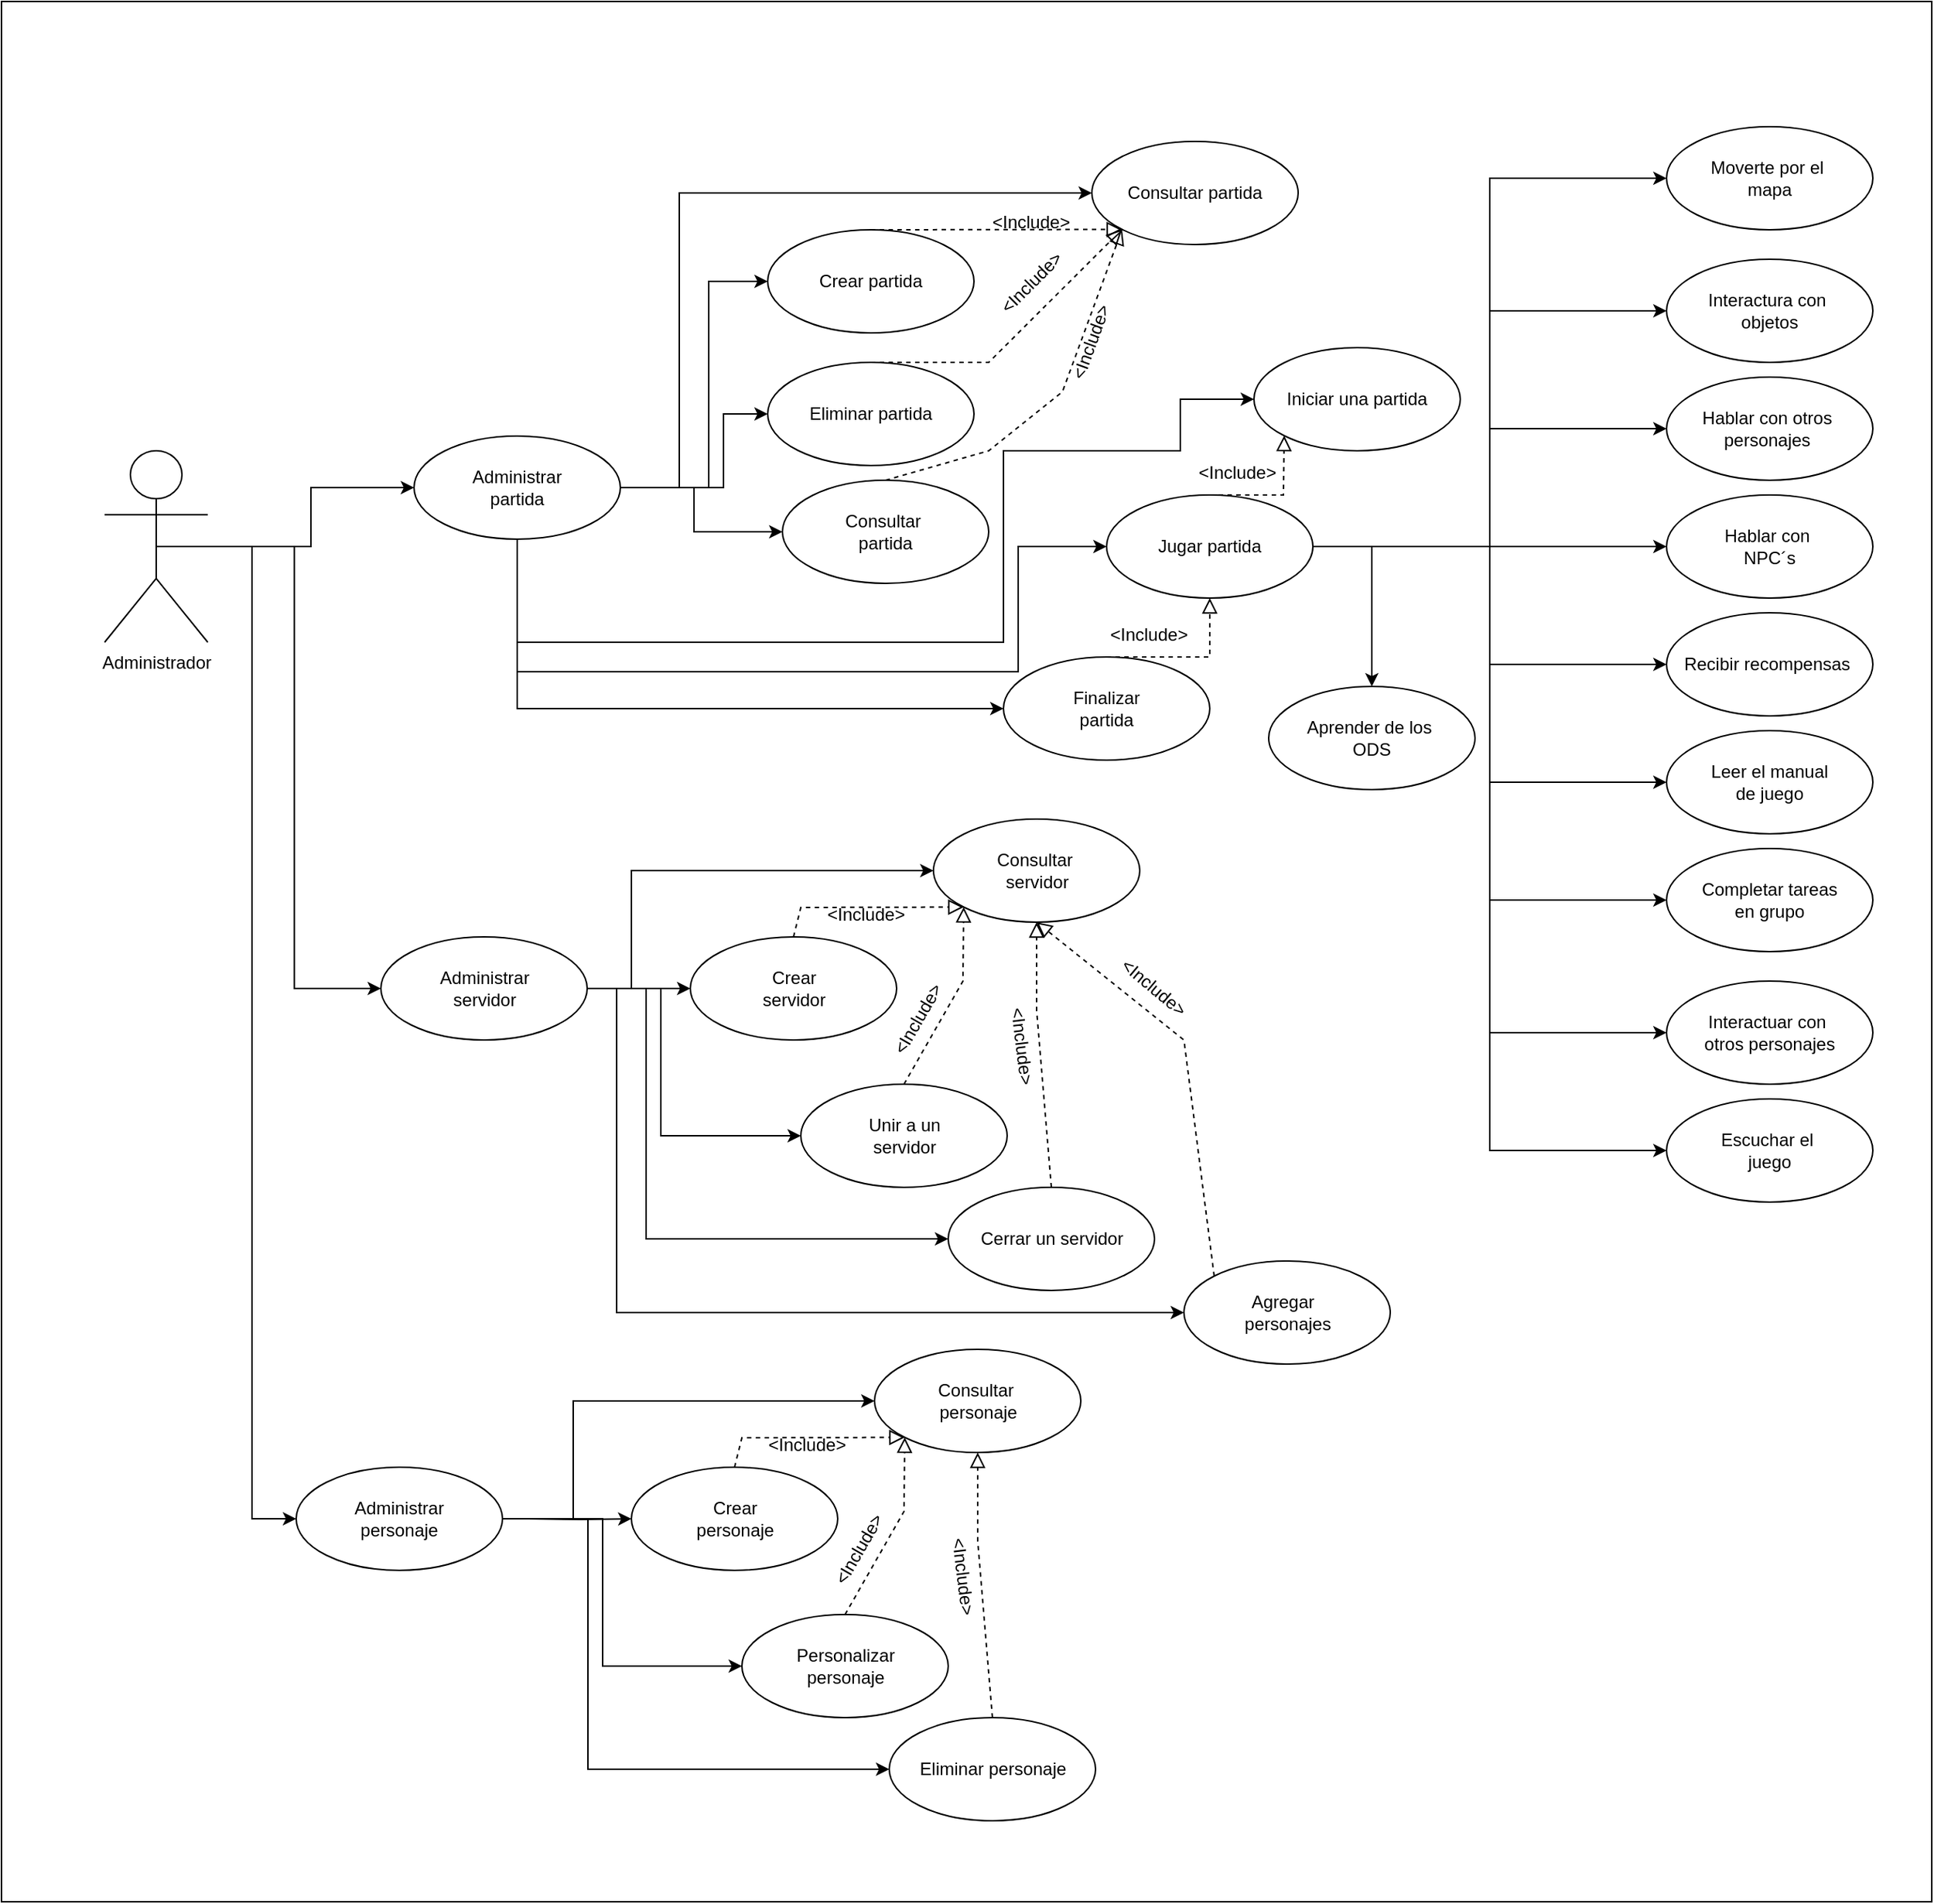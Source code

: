 <mxfile version="20.8.16" type="device" pages="2"><diagram name="Casos de uso" id="YhSy-8vaXCTwrvcYLV9F"><mxGraphModel dx="864" dy="526" grid="1" gridSize="10" guides="1" tooltips="1" connect="1" arrows="1" fold="1" page="1" pageScale="1" pageWidth="1400" pageHeight="1400" math="0" shadow="0"><root><mxCell id="0"/><mxCell id="1" parent="0"/><mxCell id="9Y-lOfyw4gWf6gt_13_W-6" style="edgeStyle=orthogonalEdgeStyle;rounded=0;orthogonalLoop=1;jettySize=auto;html=1;exitX=0.5;exitY=0.5;exitDx=0;exitDy=0;exitPerimeter=0;entryX=0;entryY=0.5;entryDx=0;entryDy=0;" parent="1" source="9Y-lOfyw4gWf6gt_13_W-3" target="9Y-lOfyw4gWf6gt_13_W-4" edge="1"><mxGeometry relative="1" as="geometry"/></mxCell><mxCell id="9Y-lOfyw4gWf6gt_13_W-9" style="edgeStyle=orthogonalEdgeStyle;rounded=0;orthogonalLoop=1;jettySize=auto;html=1;exitX=0.5;exitY=0.5;exitDx=0;exitDy=0;exitPerimeter=0;entryX=0;entryY=0.5;entryDx=0;entryDy=0;" parent="1" source="9Y-lOfyw4gWf6gt_13_W-3" target="9Y-lOfyw4gWf6gt_13_W-7" edge="1"><mxGeometry relative="1" as="geometry"/></mxCell><mxCell id="9Y-lOfyw4gWf6gt_13_W-10" style="edgeStyle=orthogonalEdgeStyle;rounded=0;orthogonalLoop=1;jettySize=auto;html=1;exitX=0.5;exitY=0.5;exitDx=0;exitDy=0;exitPerimeter=0;entryX=0;entryY=0.5;entryDx=0;entryDy=0;" parent="1" source="9Y-lOfyw4gWf6gt_13_W-3" target="9Y-lOfyw4gWf6gt_13_W-8" edge="1"><mxGeometry relative="1" as="geometry"/></mxCell><mxCell id="9Y-lOfyw4gWf6gt_13_W-3" value="Administrador" style="shape=umlActor;verticalLabelPosition=bottom;verticalAlign=top;html=1;" parent="1" vertex="1"><mxGeometry x="110" y="345" width="70" height="130" as="geometry"/></mxCell><mxCell id="9Y-lOfyw4gWf6gt_13_W-11" style="edgeStyle=orthogonalEdgeStyle;rounded=0;orthogonalLoop=1;jettySize=auto;html=1;exitX=1;exitY=0.5;exitDx=0;exitDy=0;entryX=0;entryY=0.5;entryDx=0;entryDy=0;" parent="1" source="9Y-lOfyw4gWf6gt_13_W-4" target="9Y-lOfyw4gWf6gt_13_W-12" edge="1"><mxGeometry relative="1" as="geometry"><mxPoint x="600" y="295" as="targetPoint"/><Array as="points"><mxPoint x="500" y="370"/><mxPoint x="500" y="170"/></Array></mxGeometry></mxCell><mxCell id="9Y-lOfyw4gWf6gt_13_W-16" style="edgeStyle=orthogonalEdgeStyle;rounded=0;orthogonalLoop=1;jettySize=auto;html=1;exitX=1;exitY=0.5;exitDx=0;exitDy=0;entryX=0;entryY=0.5;entryDx=0;entryDy=0;" parent="1" source="9Y-lOfyw4gWf6gt_13_W-4" target="9Y-lOfyw4gWf6gt_13_W-13" edge="1"><mxGeometry relative="1" as="geometry"><Array as="points"><mxPoint x="520" y="370"/><mxPoint x="520" y="230"/></Array></mxGeometry></mxCell><mxCell id="9Y-lOfyw4gWf6gt_13_W-17" style="edgeStyle=orthogonalEdgeStyle;rounded=0;orthogonalLoop=1;jettySize=auto;html=1;exitX=1;exitY=0.5;exitDx=0;exitDy=0;entryX=0;entryY=0.5;entryDx=0;entryDy=0;" parent="1" source="9Y-lOfyw4gWf6gt_13_W-4" target="9Y-lOfyw4gWf6gt_13_W-14" edge="1"><mxGeometry relative="1" as="geometry"><Array as="points"><mxPoint x="530" y="370"/><mxPoint x="530" y="320"/></Array></mxGeometry></mxCell><mxCell id="9Y-lOfyw4gWf6gt_13_W-18" style="edgeStyle=orthogonalEdgeStyle;rounded=0;orthogonalLoop=1;jettySize=auto;html=1;exitX=1;exitY=0.5;exitDx=0;exitDy=0;entryX=0;entryY=0.5;entryDx=0;entryDy=0;" parent="1" source="9Y-lOfyw4gWf6gt_13_W-4" target="9Y-lOfyw4gWf6gt_13_W-15" edge="1"><mxGeometry relative="1" as="geometry"><Array as="points"><mxPoint x="510" y="370"/><mxPoint x="510" y="400"/></Array></mxGeometry></mxCell><mxCell id="9Y-lOfyw4gWf6gt_13_W-35" style="edgeStyle=orthogonalEdgeStyle;rounded=0;orthogonalLoop=1;jettySize=auto;html=1;exitX=0.5;exitY=1;exitDx=0;exitDy=0;entryX=0;entryY=0.5;entryDx=0;entryDy=0;" parent="1" source="9Y-lOfyw4gWf6gt_13_W-4" target="9Y-lOfyw4gWf6gt_13_W-31" edge="1"><mxGeometry relative="1" as="geometry"><Array as="points"><mxPoint x="390" y="495"/><mxPoint x="730" y="495"/><mxPoint x="730" y="410"/></Array></mxGeometry></mxCell><mxCell id="9Y-lOfyw4gWf6gt_13_W-36" style="edgeStyle=orthogonalEdgeStyle;rounded=0;orthogonalLoop=1;jettySize=auto;html=1;exitX=0.5;exitY=1;exitDx=0;exitDy=0;entryX=0;entryY=0.5;entryDx=0;entryDy=0;" parent="1" source="9Y-lOfyw4gWf6gt_13_W-4" target="9Y-lOfyw4gWf6gt_13_W-33" edge="1"><mxGeometry relative="1" as="geometry"><Array as="points"><mxPoint x="390" y="475"/><mxPoint x="720" y="475"/><mxPoint x="720" y="345"/><mxPoint x="840" y="345"/><mxPoint x="840" y="310"/></Array></mxGeometry></mxCell><mxCell id="9Y-lOfyw4gWf6gt_13_W-37" style="edgeStyle=orthogonalEdgeStyle;rounded=0;orthogonalLoop=1;jettySize=auto;html=1;exitX=0.5;exitY=1;exitDx=0;exitDy=0;entryX=0;entryY=0.5;entryDx=0;entryDy=0;" parent="1" source="9Y-lOfyw4gWf6gt_13_W-4" target="9Y-lOfyw4gWf6gt_13_W-32" edge="1"><mxGeometry relative="1" as="geometry"/></mxCell><mxCell id="9Y-lOfyw4gWf6gt_13_W-4" value="Administrar&lt;br&gt;partida" style="ellipse;whiteSpace=wrap;html=1;" parent="1" vertex="1"><mxGeometry x="320" y="335" width="140" height="70" as="geometry"/></mxCell><mxCell id="9Y-lOfyw4gWf6gt_13_W-63" style="edgeStyle=orthogonalEdgeStyle;rounded=0;orthogonalLoop=1;jettySize=auto;html=1;exitX=1;exitY=0.5;exitDx=0;exitDy=0;entryX=0;entryY=0.5;entryDx=0;entryDy=0;" parent="1" source="9Y-lOfyw4gWf6gt_13_W-7" target="9Y-lOfyw4gWf6gt_13_W-60" edge="1"><mxGeometry relative="1" as="geometry"/></mxCell><mxCell id="9Y-lOfyw4gWf6gt_13_W-64" style="edgeStyle=orthogonalEdgeStyle;rounded=0;orthogonalLoop=1;jettySize=auto;html=1;exitX=1;exitY=0.5;exitDx=0;exitDy=0;entryX=0;entryY=0.5;entryDx=0;entryDy=0;" parent="1" source="9Y-lOfyw4gWf6gt_13_W-7" target="9Y-lOfyw4gWf6gt_13_W-61" edge="1"><mxGeometry relative="1" as="geometry"><Array as="points"><mxPoint x="487.5" y="710"/><mxPoint x="487.5" y="810"/></Array></mxGeometry></mxCell><mxCell id="9Y-lOfyw4gWf6gt_13_W-65" style="edgeStyle=orthogonalEdgeStyle;rounded=0;orthogonalLoop=1;jettySize=auto;html=1;exitX=1;exitY=0.5;exitDx=0;exitDy=0;entryX=0;entryY=0.5;entryDx=0;entryDy=0;" parent="1" source="9Y-lOfyw4gWf6gt_13_W-7" target="9Y-lOfyw4gWf6gt_13_W-62" edge="1"><mxGeometry relative="1" as="geometry"><Array as="points"><mxPoint x="477.5" y="710"/><mxPoint x="477.5" y="880"/></Array></mxGeometry></mxCell><mxCell id="9Y-lOfyw4gWf6gt_13_W-67" style="edgeStyle=orthogonalEdgeStyle;rounded=0;orthogonalLoop=1;jettySize=auto;html=1;exitX=1;exitY=0.5;exitDx=0;exitDy=0;entryX=0;entryY=0.5;entryDx=0;entryDy=0;" parent="1" source="9Y-lOfyw4gWf6gt_13_W-7" target="9Y-lOfyw4gWf6gt_13_W-66" edge="1"><mxGeometry relative="1" as="geometry"><Array as="points"><mxPoint x="467.5" y="710"/><mxPoint x="467.5" y="630"/></Array></mxGeometry></mxCell><mxCell id="9Y-lOfyw4gWf6gt_13_W-77" style="edgeStyle=orthogonalEdgeStyle;rounded=0;orthogonalLoop=1;jettySize=auto;html=1;exitX=1;exitY=0.5;exitDx=0;exitDy=0;entryX=0;entryY=0.5;entryDx=0;entryDy=0;" parent="1" source="9Y-lOfyw4gWf6gt_13_W-7" target="9Y-lOfyw4gWf6gt_13_W-76" edge="1"><mxGeometry relative="1" as="geometry"><Array as="points"><mxPoint x="457.5" y="710"/><mxPoint x="457.5" y="930"/></Array></mxGeometry></mxCell><mxCell id="9Y-lOfyw4gWf6gt_13_W-7" value="Administrar&lt;br&gt;servidor" style="ellipse;whiteSpace=wrap;html=1;" parent="1" vertex="1"><mxGeometry x="297.5" y="675" width="140" height="70" as="geometry"/></mxCell><mxCell id="9Y-lOfyw4gWf6gt_13_W-8" value="Administrar&lt;br&gt;personaje" style="ellipse;whiteSpace=wrap;html=1;" parent="1" vertex="1"><mxGeometry x="240" y="1035" width="140" height="70" as="geometry"/></mxCell><mxCell id="9Y-lOfyw4gWf6gt_13_W-12" value="Consultar partida" style="ellipse;whiteSpace=wrap;html=1;" parent="1" vertex="1"><mxGeometry x="780" y="135" width="140" height="70" as="geometry"/></mxCell><mxCell id="9Y-lOfyw4gWf6gt_13_W-13" value="Crear partida" style="ellipse;whiteSpace=wrap;html=1;" parent="1" vertex="1"><mxGeometry x="560" y="195" width="140" height="70" as="geometry"/></mxCell><mxCell id="9Y-lOfyw4gWf6gt_13_W-14" value="Eliminar partida" style="ellipse;whiteSpace=wrap;html=1;" parent="1" vertex="1"><mxGeometry x="560" y="285" width="140" height="70" as="geometry"/></mxCell><mxCell id="9Y-lOfyw4gWf6gt_13_W-15" value="Consultar&amp;nbsp;&lt;br&gt;partida" style="ellipse;whiteSpace=wrap;html=1;" parent="1" vertex="1"><mxGeometry x="570" y="365" width="140" height="70" as="geometry"/></mxCell><mxCell id="9Y-lOfyw4gWf6gt_13_W-20" value="" style="endArrow=block;startArrow=none;endFill=0;startFill=0;endSize=8;html=1;verticalAlign=bottom;dashed=1;labelBackgroundColor=none;rounded=0;exitX=0.5;exitY=0;exitDx=0;exitDy=0;entryX=0;entryY=1;entryDx=0;entryDy=0;" parent="1" source="9Y-lOfyw4gWf6gt_13_W-13" target="9Y-lOfyw4gWf6gt_13_W-12" edge="1"><mxGeometry width="160" relative="1" as="geometry"><mxPoint x="490" y="425" as="sourcePoint"/><mxPoint x="650" y="425" as="targetPoint"/><Array as="points"/></mxGeometry></mxCell><mxCell id="9Y-lOfyw4gWf6gt_13_W-21" value="&amp;lt;Include&amp;gt;&amp;nbsp;" style="text;html=1;align=center;verticalAlign=middle;resizable=0;points=[];autosize=1;strokeColor=none;fillColor=none;" parent="1" vertex="1"><mxGeometry x="700" y="175" width="80" height="30" as="geometry"/></mxCell><mxCell id="9Y-lOfyw4gWf6gt_13_W-23" value="" style="endArrow=block;startArrow=none;endFill=0;startFill=0;endSize=8;html=1;verticalAlign=bottom;dashed=1;labelBackgroundColor=none;rounded=0;exitX=0.5;exitY=0;exitDx=0;exitDy=0;entryX=0;entryY=1;entryDx=0;entryDy=0;" parent="1" source="9Y-lOfyw4gWf6gt_13_W-14" target="9Y-lOfyw4gWf6gt_13_W-12" edge="1"><mxGeometry width="160" relative="1" as="geometry"><mxPoint x="760" y="235" as="sourcePoint"/><mxPoint x="870.503" y="214.749" as="targetPoint"/><Array as="points"><mxPoint x="710" y="285"/></Array></mxGeometry></mxCell><mxCell id="9Y-lOfyw4gWf6gt_13_W-24" value="&amp;lt;Include&amp;gt;&amp;nbsp;" style="text;html=1;align=center;verticalAlign=middle;resizable=0;points=[];autosize=1;strokeColor=none;fillColor=none;rotation=-45;" parent="1" vertex="1"><mxGeometry x="700" y="215" width="80" height="30" as="geometry"/></mxCell><mxCell id="9Y-lOfyw4gWf6gt_13_W-25" value="&amp;lt;Include&amp;gt;&amp;nbsp;" style="text;html=1;align=center;verticalAlign=middle;resizable=0;points=[];autosize=1;strokeColor=none;fillColor=none;rotation=-70;" parent="1" vertex="1"><mxGeometry x="740" y="255" width="80" height="30" as="geometry"/></mxCell><mxCell id="9Y-lOfyw4gWf6gt_13_W-26" value="" style="endArrow=block;startArrow=none;endFill=0;startFill=0;endSize=8;html=1;verticalAlign=bottom;dashed=1;labelBackgroundColor=none;rounded=0;exitX=0.5;exitY=0;exitDx=0;exitDy=0;entryX=0;entryY=1;entryDx=0;entryDy=0;" parent="1" source="9Y-lOfyw4gWf6gt_13_W-15" target="9Y-lOfyw4gWf6gt_13_W-12" edge="1"><mxGeometry width="160" relative="1" as="geometry"><mxPoint x="940" y="395" as="sourcePoint"/><mxPoint x="1010" y="285" as="targetPoint"/><Array as="points"><mxPoint x="710" y="345"/><mxPoint x="760" y="305"/></Array></mxGeometry></mxCell><mxCell id="9Y-lOfyw4gWf6gt_13_W-42" style="edgeStyle=orthogonalEdgeStyle;rounded=0;orthogonalLoop=1;jettySize=auto;html=1;exitX=1;exitY=0.5;exitDx=0;exitDy=0;entryX=0;entryY=0.5;entryDx=0;entryDy=0;" parent="1" source="9Y-lOfyw4gWf6gt_13_W-31" target="9Y-lOfyw4gWf6gt_13_W-43" edge="1"><mxGeometry relative="1" as="geometry"><mxPoint x="1070" y="225" as="targetPoint"/></mxGeometry></mxCell><mxCell id="9Y-lOfyw4gWf6gt_13_W-51" style="edgeStyle=orthogonalEdgeStyle;rounded=0;orthogonalLoop=1;jettySize=auto;html=1;exitX=1;exitY=0.5;exitDx=0;exitDy=0;entryX=0;entryY=0.5;entryDx=0;entryDy=0;" parent="1" source="9Y-lOfyw4gWf6gt_13_W-31" target="9Y-lOfyw4gWf6gt_13_W-44" edge="1"><mxGeometry relative="1" as="geometry"/></mxCell><mxCell id="9Y-lOfyw4gWf6gt_13_W-52" style="edgeStyle=orthogonalEdgeStyle;rounded=0;orthogonalLoop=1;jettySize=auto;html=1;exitX=1;exitY=0.5;exitDx=0;exitDy=0;entryX=0;entryY=0.5;entryDx=0;entryDy=0;" parent="1" source="9Y-lOfyw4gWf6gt_13_W-31" target="9Y-lOfyw4gWf6gt_13_W-46" edge="1"><mxGeometry relative="1" as="geometry"/></mxCell><mxCell id="9Y-lOfyw4gWf6gt_13_W-53" style="edgeStyle=orthogonalEdgeStyle;rounded=0;orthogonalLoop=1;jettySize=auto;html=1;exitX=1;exitY=0.5;exitDx=0;exitDy=0;entryX=0;entryY=0.5;entryDx=0;entryDy=0;" parent="1" source="9Y-lOfyw4gWf6gt_13_W-31" target="9Y-lOfyw4gWf6gt_13_W-45" edge="1"><mxGeometry relative="1" as="geometry"/></mxCell><mxCell id="9Y-lOfyw4gWf6gt_13_W-54" style="edgeStyle=orthogonalEdgeStyle;rounded=0;orthogonalLoop=1;jettySize=auto;html=1;exitX=1;exitY=0.5;exitDx=0;exitDy=0;entryX=0;entryY=0.5;entryDx=0;entryDy=0;" parent="1" source="9Y-lOfyw4gWf6gt_13_W-31" target="9Y-lOfyw4gWf6gt_13_W-49" edge="1"><mxGeometry relative="1" as="geometry"/></mxCell><mxCell id="9Y-lOfyw4gWf6gt_13_W-55" style="edgeStyle=orthogonalEdgeStyle;rounded=0;orthogonalLoop=1;jettySize=auto;html=1;exitX=1;exitY=0.5;exitDx=0;exitDy=0;entryX=0;entryY=0.5;entryDx=0;entryDy=0;" parent="1" source="9Y-lOfyw4gWf6gt_13_W-31" target="9Y-lOfyw4gWf6gt_13_W-50" edge="1"><mxGeometry relative="1" as="geometry"/></mxCell><mxCell id="9Y-lOfyw4gWf6gt_13_W-56" style="edgeStyle=orthogonalEdgeStyle;rounded=0;orthogonalLoop=1;jettySize=auto;html=1;exitX=1;exitY=0.5;exitDx=0;exitDy=0;entryX=0;entryY=0.5;entryDx=0;entryDy=0;" parent="1" source="9Y-lOfyw4gWf6gt_13_W-31" target="9Y-lOfyw4gWf6gt_13_W-48" edge="1"><mxGeometry relative="1" as="geometry"/></mxCell><mxCell id="9Y-lOfyw4gWf6gt_13_W-57" style="edgeStyle=orthogonalEdgeStyle;rounded=0;orthogonalLoop=1;jettySize=auto;html=1;exitX=1;exitY=0.5;exitDx=0;exitDy=0;entryX=0;entryY=0.5;entryDx=0;entryDy=0;" parent="1" source="9Y-lOfyw4gWf6gt_13_W-31" target="9Y-lOfyw4gWf6gt_13_W-47" edge="1"><mxGeometry relative="1" as="geometry"/></mxCell><mxCell id="9Y-lOfyw4gWf6gt_13_W-59" style="edgeStyle=orthogonalEdgeStyle;rounded=0;orthogonalLoop=1;jettySize=auto;html=1;exitX=1;exitY=0.5;exitDx=0;exitDy=0;entryX=0.5;entryY=0;entryDx=0;entryDy=0;" parent="1" source="9Y-lOfyw4gWf6gt_13_W-31" target="9Y-lOfyw4gWf6gt_13_W-58" edge="1"><mxGeometry relative="1" as="geometry"/></mxCell><mxCell id="9Y-lOfyw4gWf6gt_13_W-82" style="edgeStyle=orthogonalEdgeStyle;rounded=0;orthogonalLoop=1;jettySize=auto;html=1;exitX=1;exitY=0.5;exitDx=0;exitDy=0;entryX=0;entryY=0.5;entryDx=0;entryDy=0;" parent="1" source="9Y-lOfyw4gWf6gt_13_W-31" target="9Y-lOfyw4gWf6gt_13_W-81" edge="1"><mxGeometry relative="1" as="geometry"/></mxCell><mxCell id="9Y-lOfyw4gWf6gt_13_W-31" value="Jugar partida" style="ellipse;whiteSpace=wrap;html=1;" parent="1" vertex="1"><mxGeometry x="790" y="375" width="140" height="70" as="geometry"/></mxCell><mxCell id="9Y-lOfyw4gWf6gt_13_W-32" value="Finalizar &lt;br&gt;partida" style="ellipse;whiteSpace=wrap;html=1;" parent="1" vertex="1"><mxGeometry x="720" y="485" width="140" height="70" as="geometry"/></mxCell><mxCell id="9Y-lOfyw4gWf6gt_13_W-33" value="Iniciar una partida" style="ellipse;whiteSpace=wrap;html=1;" parent="1" vertex="1"><mxGeometry x="890" y="275" width="140" height="70" as="geometry"/></mxCell><mxCell id="9Y-lOfyw4gWf6gt_13_W-38" value="" style="endArrow=block;startArrow=none;endFill=0;startFill=0;endSize=8;html=1;verticalAlign=bottom;dashed=1;labelBackgroundColor=none;rounded=0;exitX=0.5;exitY=0;exitDx=0;exitDy=0;entryX=0;entryY=1;entryDx=0;entryDy=0;" parent="1" source="9Y-lOfyw4gWf6gt_13_W-31" target="9Y-lOfyw4gWf6gt_13_W-33" edge="1"><mxGeometry width="160" relative="1" as="geometry"><mxPoint x="640" y="295" as="sourcePoint"/><mxPoint x="810.081" y="204.536" as="targetPoint"/><Array as="points"><mxPoint x="910" y="375"/></Array></mxGeometry></mxCell><mxCell id="9Y-lOfyw4gWf6gt_13_W-39" value="" style="endArrow=block;startArrow=none;endFill=0;startFill=0;endSize=8;html=1;verticalAlign=bottom;dashed=1;labelBackgroundColor=none;rounded=0;exitX=0.5;exitY=0;exitDx=0;exitDy=0;entryX=0.5;entryY=1;entryDx=0;entryDy=0;" parent="1" source="9Y-lOfyw4gWf6gt_13_W-32" target="9Y-lOfyw4gWf6gt_13_W-31" edge="1"><mxGeometry width="160" relative="1" as="geometry"><mxPoint x="650" y="305" as="sourcePoint"/><mxPoint x="820.081" y="214.536" as="targetPoint"/><Array as="points"><mxPoint x="860" y="485"/></Array></mxGeometry></mxCell><mxCell id="9Y-lOfyw4gWf6gt_13_W-40" value="&amp;lt;Include&amp;gt;&amp;nbsp;" style="text;html=1;align=center;verticalAlign=middle;resizable=0;points=[];autosize=1;strokeColor=none;fillColor=none;" parent="1" vertex="1"><mxGeometry x="840" y="345" width="80" height="30" as="geometry"/></mxCell><mxCell id="9Y-lOfyw4gWf6gt_13_W-41" value="&amp;lt;Include&amp;gt;&amp;nbsp;" style="text;html=1;align=center;verticalAlign=middle;resizable=0;points=[];autosize=1;strokeColor=none;fillColor=none;" parent="1" vertex="1"><mxGeometry x="780" y="455" width="80" height="30" as="geometry"/></mxCell><mxCell id="9Y-lOfyw4gWf6gt_13_W-43" value="Moverte por el&amp;nbsp;&lt;br&gt;mapa" style="ellipse;whiteSpace=wrap;html=1;" parent="1" vertex="1"><mxGeometry x="1170" y="125" width="140" height="70" as="geometry"/></mxCell><mxCell id="9Y-lOfyw4gWf6gt_13_W-44" value="Interactura con&amp;nbsp;&lt;br&gt;objetos" style="ellipse;whiteSpace=wrap;html=1;" parent="1" vertex="1"><mxGeometry x="1170" y="215" width="140" height="70" as="geometry"/></mxCell><mxCell id="9Y-lOfyw4gWf6gt_13_W-45" value="Hablar con&amp;nbsp;&lt;br&gt;NPC´s" style="ellipse;whiteSpace=wrap;html=1;" parent="1" vertex="1"><mxGeometry x="1170" y="375" width="140" height="70" as="geometry"/></mxCell><mxCell id="9Y-lOfyw4gWf6gt_13_W-46" value="Hablar con otros&amp;nbsp;&lt;br&gt;personajes&amp;nbsp;" style="ellipse;whiteSpace=wrap;html=1;" parent="1" vertex="1"><mxGeometry x="1170" y="295" width="140" height="70" as="geometry"/></mxCell><mxCell id="9Y-lOfyw4gWf6gt_13_W-47" value="Interactuar con&amp;nbsp;&lt;br&gt;otros personajes" style="ellipse;whiteSpace=wrap;html=1;" parent="1" vertex="1"><mxGeometry x="1170" y="705" width="140" height="70" as="geometry"/></mxCell><mxCell id="9Y-lOfyw4gWf6gt_13_W-48" value="Completar tareas&lt;br&gt;en grupo" style="ellipse;whiteSpace=wrap;html=1;" parent="1" vertex="1"><mxGeometry x="1170" y="615" width="140" height="70" as="geometry"/></mxCell><mxCell id="9Y-lOfyw4gWf6gt_13_W-49" value="Recibir recompensas&amp;nbsp;" style="ellipse;whiteSpace=wrap;html=1;" parent="1" vertex="1"><mxGeometry x="1170" y="455" width="140" height="70" as="geometry"/></mxCell><mxCell id="9Y-lOfyw4gWf6gt_13_W-50" value="Leer el manual&lt;br&gt;de juego" style="ellipse;whiteSpace=wrap;html=1;" parent="1" vertex="1"><mxGeometry x="1170" y="535" width="140" height="70" as="geometry"/></mxCell><mxCell id="9Y-lOfyw4gWf6gt_13_W-58" value="Aprender de los&amp;nbsp;&lt;br&gt;ODS" style="ellipse;whiteSpace=wrap;html=1;" parent="1" vertex="1"><mxGeometry x="900" y="505" width="140" height="70" as="geometry"/></mxCell><mxCell id="9Y-lOfyw4gWf6gt_13_W-60" value="Crear&lt;br&gt;servidor" style="ellipse;whiteSpace=wrap;html=1;" parent="1" vertex="1"><mxGeometry x="507.5" y="675" width="140" height="70" as="geometry"/></mxCell><mxCell id="9Y-lOfyw4gWf6gt_13_W-61" value="Unir a un&lt;br&gt;servidor" style="ellipse;whiteSpace=wrap;html=1;" parent="1" vertex="1"><mxGeometry x="582.5" y="775" width="140" height="70" as="geometry"/></mxCell><mxCell id="9Y-lOfyw4gWf6gt_13_W-62" value="Cerrar un servidor" style="ellipse;whiteSpace=wrap;html=1;" parent="1" vertex="1"><mxGeometry x="682.5" y="845" width="140" height="70" as="geometry"/></mxCell><mxCell id="9Y-lOfyw4gWf6gt_13_W-66" value="Consultar&amp;nbsp;&lt;br&gt;servidor" style="ellipse;whiteSpace=wrap;html=1;" parent="1" vertex="1"><mxGeometry x="672.5" y="595" width="140" height="70" as="geometry"/></mxCell><mxCell id="9Y-lOfyw4gWf6gt_13_W-68" value="&amp;lt;Include&amp;gt;&amp;nbsp;" style="text;html=1;align=center;verticalAlign=middle;resizable=0;points=[];autosize=1;strokeColor=none;fillColor=none;" parent="1" vertex="1"><mxGeometry x="587.5" y="645" width="80" height="30" as="geometry"/></mxCell><mxCell id="9Y-lOfyw4gWf6gt_13_W-69" value="" style="endArrow=block;startArrow=none;endFill=0;startFill=0;endSize=8;html=1;verticalAlign=bottom;dashed=1;labelBackgroundColor=none;rounded=0;exitX=0.5;exitY=0;exitDx=0;exitDy=0;entryX=0;entryY=1;entryDx=0;entryDy=0;" parent="1" source="9Y-lOfyw4gWf6gt_13_W-60" target="9Y-lOfyw4gWf6gt_13_W-66" edge="1"><mxGeometry width="160" relative="1" as="geometry"><mxPoint x="602.5" y="545" as="sourcePoint"/><mxPoint x="672.5" y="505.0" as="targetPoint"/><Array as="points"><mxPoint x="582.5" y="655"/></Array></mxGeometry></mxCell><mxCell id="9Y-lOfyw4gWf6gt_13_W-70" value="" style="endArrow=block;startArrow=none;endFill=0;startFill=0;endSize=8;html=1;verticalAlign=bottom;dashed=1;labelBackgroundColor=none;rounded=0;exitX=0.5;exitY=0;exitDx=0;exitDy=0;entryX=0;entryY=1;entryDx=0;entryDy=0;" parent="1" source="9Y-lOfyw4gWf6gt_13_W-61" target="9Y-lOfyw4gWf6gt_13_W-66" edge="1"><mxGeometry width="160" relative="1" as="geometry"><mxPoint x="572.5" y="705.0" as="sourcePoint"/><mxPoint x="702.73" y="664.612" as="targetPoint"/><Array as="points"><mxPoint x="692.5" y="705"/></Array></mxGeometry></mxCell><mxCell id="9Y-lOfyw4gWf6gt_13_W-72" value="" style="endArrow=block;startArrow=none;endFill=0;startFill=0;endSize=8;html=1;verticalAlign=bottom;dashed=1;labelBackgroundColor=none;rounded=0;exitX=0.5;exitY=0;exitDx=0;exitDy=0;entryX=0.5;entryY=1;entryDx=0;entryDy=0;" parent="1" source="9Y-lOfyw4gWf6gt_13_W-62" target="9Y-lOfyw4gWf6gt_13_W-66" edge="1"><mxGeometry width="160" relative="1" as="geometry"><mxPoint x="582.5" y="715.0" as="sourcePoint"/><mxPoint x="712.73" y="674.612" as="targetPoint"/><Array as="points"><mxPoint x="742.5" y="725"/></Array></mxGeometry></mxCell><mxCell id="9Y-lOfyw4gWf6gt_13_W-73" value="&amp;lt;Include&amp;gt;&amp;nbsp;" style="text;html=1;align=center;verticalAlign=middle;resizable=0;points=[];autosize=1;strokeColor=none;fillColor=none;rotation=-60;" parent="1" vertex="1"><mxGeometry x="622.5" y="715" width="80" height="30" as="geometry"/></mxCell><mxCell id="9Y-lOfyw4gWf6gt_13_W-74" value="&amp;lt;Include&amp;gt;&amp;nbsp;" style="text;html=1;align=center;verticalAlign=middle;resizable=0;points=[];autosize=1;strokeColor=none;fillColor=none;rotation=83;" parent="1" vertex="1"><mxGeometry x="692.5" y="735" width="80" height="30" as="geometry"/></mxCell><mxCell id="9Y-lOfyw4gWf6gt_13_W-76" value="Agregar&amp;nbsp;&amp;nbsp;&lt;br&gt;personajes" style="ellipse;whiteSpace=wrap;html=1;" parent="1" vertex="1"><mxGeometry x="842.5" y="895" width="140" height="70" as="geometry"/></mxCell><mxCell id="9Y-lOfyw4gWf6gt_13_W-78" value="" style="endArrow=block;startArrow=none;endFill=0;startFill=0;endSize=8;html=1;verticalAlign=bottom;dashed=1;labelBackgroundColor=none;rounded=0;exitX=0;exitY=0;exitDx=0;exitDy=0;entryX=0.5;entryY=1;entryDx=0;entryDy=0;" parent="1" source="9Y-lOfyw4gWf6gt_13_W-76" target="9Y-lOfyw4gWf6gt_13_W-66" edge="1"><mxGeometry width="160" relative="1" as="geometry"><mxPoint x="762.5" y="855" as="sourcePoint"/><mxPoint x="752.5" y="675" as="targetPoint"/><Array as="points"><mxPoint x="842.5" y="745"/></Array></mxGeometry></mxCell><mxCell id="9Y-lOfyw4gWf6gt_13_W-79" value="&amp;lt;Include&amp;gt;&amp;nbsp;" style="text;html=1;align=center;verticalAlign=middle;resizable=0;points=[];autosize=1;strokeColor=none;fillColor=none;rotation=40;" parent="1" vertex="1"><mxGeometry x="782.5" y="695" width="80" height="30" as="geometry"/></mxCell><mxCell id="9Y-lOfyw4gWf6gt_13_W-81" value="Escuchar el&amp;nbsp;&lt;br&gt;juego" style="ellipse;whiteSpace=wrap;html=1;" parent="1" vertex="1"><mxGeometry x="1170" y="785" width="140" height="70" as="geometry"/></mxCell><mxCell id="9Y-lOfyw4gWf6gt_13_W-86" style="edgeStyle=orthogonalEdgeStyle;rounded=0;orthogonalLoop=1;jettySize=auto;html=1;exitX=1;exitY=0.5;exitDx=0;exitDy=0;entryX=0;entryY=0.5;entryDx=0;entryDy=0;" parent="1" target="9Y-lOfyw4gWf6gt_13_W-92" edge="1"><mxGeometry relative="1" as="geometry"><mxPoint x="397.5" y="1070" as="sourcePoint"/></mxGeometry></mxCell><mxCell id="9Y-lOfyw4gWf6gt_13_W-87" style="edgeStyle=orthogonalEdgeStyle;rounded=0;orthogonalLoop=1;jettySize=auto;html=1;exitX=1;exitY=0.5;exitDx=0;exitDy=0;entryX=0;entryY=0.5;entryDx=0;entryDy=0;" parent="1" source="9Y-lOfyw4gWf6gt_13_W-8" target="9Y-lOfyw4gWf6gt_13_W-93" edge="1"><mxGeometry relative="1" as="geometry"><Array as="points"><mxPoint x="380" y="1070"/><mxPoint x="448" y="1070"/><mxPoint x="448" y="1170"/></Array><mxPoint x="397.5" y="1070" as="sourcePoint"/></mxGeometry></mxCell><mxCell id="9Y-lOfyw4gWf6gt_13_W-88" style="edgeStyle=orthogonalEdgeStyle;rounded=0;orthogonalLoop=1;jettySize=auto;html=1;exitX=1;exitY=0.5;exitDx=0;exitDy=0;entryX=0;entryY=0.5;entryDx=0;entryDy=0;" parent="1" source="9Y-lOfyw4gWf6gt_13_W-8" target="9Y-lOfyw4gWf6gt_13_W-94" edge="1"><mxGeometry relative="1" as="geometry"><Array as="points"><mxPoint x="380" y="1070"/><mxPoint x="438" y="1070"/><mxPoint x="438" y="1240"/></Array><mxPoint x="397.5" y="1070" as="sourcePoint"/></mxGeometry></mxCell><mxCell id="9Y-lOfyw4gWf6gt_13_W-89" style="edgeStyle=orthogonalEdgeStyle;rounded=0;orthogonalLoop=1;jettySize=auto;html=1;exitX=1;exitY=0.5;exitDx=0;exitDy=0;entryX=0;entryY=0.5;entryDx=0;entryDy=0;" parent="1" source="9Y-lOfyw4gWf6gt_13_W-8" target="9Y-lOfyw4gWf6gt_13_W-95" edge="1"><mxGeometry relative="1" as="geometry"><Array as="points"><mxPoint x="380" y="1070"/><mxPoint x="428" y="1070"/><mxPoint x="428" y="990"/></Array><mxPoint x="397.5" y="1070" as="sourcePoint"/></mxGeometry></mxCell><mxCell id="9Y-lOfyw4gWf6gt_13_W-92" value="Crear&lt;br&gt;personaje" style="ellipse;whiteSpace=wrap;html=1;" parent="1" vertex="1"><mxGeometry x="467.5" y="1035" width="140" height="70" as="geometry"/></mxCell><mxCell id="9Y-lOfyw4gWf6gt_13_W-93" value="Personalizar&lt;br&gt;personaje" style="ellipse;whiteSpace=wrap;html=1;" parent="1" vertex="1"><mxGeometry x="542.5" y="1135" width="140" height="70" as="geometry"/></mxCell><mxCell id="9Y-lOfyw4gWf6gt_13_W-94" value="Eliminar personaje" style="ellipse;whiteSpace=wrap;html=1;" parent="1" vertex="1"><mxGeometry x="642.5" y="1205" width="140" height="70" as="geometry"/></mxCell><mxCell id="9Y-lOfyw4gWf6gt_13_W-95" value="Consultar&amp;nbsp;&lt;br&gt;personaje" style="ellipse;whiteSpace=wrap;html=1;" parent="1" vertex="1"><mxGeometry x="632.5" y="955" width="140" height="70" as="geometry"/></mxCell><mxCell id="9Y-lOfyw4gWf6gt_13_W-96" value="&amp;lt;Include&amp;gt;&amp;nbsp;" style="text;html=1;align=center;verticalAlign=middle;resizable=0;points=[];autosize=1;strokeColor=none;fillColor=none;" parent="1" vertex="1"><mxGeometry x="547.5" y="1005" width="80" height="30" as="geometry"/></mxCell><mxCell id="9Y-lOfyw4gWf6gt_13_W-97" value="" style="endArrow=block;startArrow=none;endFill=0;startFill=0;endSize=8;html=1;verticalAlign=bottom;dashed=1;labelBackgroundColor=none;rounded=0;exitX=0.5;exitY=0;exitDx=0;exitDy=0;entryX=0;entryY=1;entryDx=0;entryDy=0;" parent="1" source="9Y-lOfyw4gWf6gt_13_W-92" target="9Y-lOfyw4gWf6gt_13_W-95" edge="1"><mxGeometry width="160" relative="1" as="geometry"><mxPoint x="562.5" y="905" as="sourcePoint"/><mxPoint x="632.5" y="865" as="targetPoint"/><Array as="points"><mxPoint x="542.5" y="1015"/></Array></mxGeometry></mxCell><mxCell id="9Y-lOfyw4gWf6gt_13_W-98" value="" style="endArrow=block;startArrow=none;endFill=0;startFill=0;endSize=8;html=1;verticalAlign=bottom;dashed=1;labelBackgroundColor=none;rounded=0;exitX=0.5;exitY=0;exitDx=0;exitDy=0;entryX=0;entryY=1;entryDx=0;entryDy=0;" parent="1" source="9Y-lOfyw4gWf6gt_13_W-93" target="9Y-lOfyw4gWf6gt_13_W-95" edge="1"><mxGeometry width="160" relative="1" as="geometry"><mxPoint x="532.5" y="1065" as="sourcePoint"/><mxPoint x="662.73" y="1024.612" as="targetPoint"/><Array as="points"><mxPoint x="652.5" y="1065"/></Array></mxGeometry></mxCell><mxCell id="9Y-lOfyw4gWf6gt_13_W-99" value="" style="endArrow=block;startArrow=none;endFill=0;startFill=0;endSize=8;html=1;verticalAlign=bottom;dashed=1;labelBackgroundColor=none;rounded=0;exitX=0.5;exitY=0;exitDx=0;exitDy=0;entryX=0.5;entryY=1;entryDx=0;entryDy=0;" parent="1" source="9Y-lOfyw4gWf6gt_13_W-94" target="9Y-lOfyw4gWf6gt_13_W-95" edge="1"><mxGeometry width="160" relative="1" as="geometry"><mxPoint x="542.5" y="1075" as="sourcePoint"/><mxPoint x="672.73" y="1034.612" as="targetPoint"/><Array as="points"><mxPoint x="702.5" y="1085"/></Array></mxGeometry></mxCell><mxCell id="9Y-lOfyw4gWf6gt_13_W-100" value="&amp;lt;Include&amp;gt;&amp;nbsp;" style="text;html=1;align=center;verticalAlign=middle;resizable=0;points=[];autosize=1;strokeColor=none;fillColor=none;rotation=-60;" parent="1" vertex="1"><mxGeometry x="582.5" y="1075" width="80" height="30" as="geometry"/></mxCell><mxCell id="9Y-lOfyw4gWf6gt_13_W-101" value="&amp;lt;Include&amp;gt;&amp;nbsp;" style="text;html=1;align=center;verticalAlign=middle;resizable=0;points=[];autosize=1;strokeColor=none;fillColor=none;rotation=83;" parent="1" vertex="1"><mxGeometry x="652.5" y="1095" width="80" height="30" as="geometry"/></mxCell><mxCell id="OeC99O_ZmEPfUnYhxHJR-1" value="" style="rounded=0;whiteSpace=wrap;html=1;strokeColor=#000000;fillColor=none;" parent="1" vertex="1"><mxGeometry x="40" y="40" width="1310" height="1290" as="geometry"/></mxCell></root></mxGraphModel></diagram><diagram id="t9rxKz3qQ8VazaekOSFb" name="Diagrama de clases"><mxGraphModel dx="1080" dy="658" grid="1" gridSize="10" guides="1" tooltips="1" connect="1" arrows="1" fold="1" page="1" pageScale="1" pageWidth="1400" pageHeight="1400" math="0" shadow="0"><root><mxCell id="0"/><mxCell id="1" parent="0"/><mxCell id="hVAYWwXQ3ABiHD5uC7U4-1" value="" style="rounded=0;whiteSpace=wrap;html=1;strokeColor=#000000;fillColor=none;" vertex="1" parent="1"><mxGeometry x="30" y="30" width="1340" height="1280" as="geometry"/></mxCell><mxCell id="hVAYWwXQ3ABiHD5uC7U4-2" value="Comunicador" style="swimlane;fontStyle=2;align=center;verticalAlign=top;childLayout=stackLayout;horizontal=1;startSize=26;horizontalStack=0;resizeParent=1;resizeLast=0;collapsible=1;marginBottom=0;rounded=0;shadow=0;strokeWidth=1;" vertex="1" parent="1"><mxGeometry x="210" y="120" width="160" height="112" as="geometry"><mxRectangle x="230" y="140" width="160" height="26" as="alternateBounds"/></mxGeometry></mxCell><mxCell id="hVAYWwXQ3ABiHD5uC7U4-3" value=" " style="text;align=left;verticalAlign=top;spacingLeft=4;spacingRight=4;overflow=hidden;rotatable=0;points=[[0,0.5],[1,0.5]];portConstraint=eastwest;rounded=0;shadow=0;html=0;" vertex="1" parent="hVAYWwXQ3ABiHD5uC7U4-2"><mxGeometry y="26" width="160" height="26" as="geometry"/></mxCell><mxCell id="hVAYWwXQ3ABiHD5uC7U4-4" value="" style="line;html=1;strokeWidth=1;align=left;verticalAlign=middle;spacingTop=-1;spacingLeft=3;spacingRight=3;rotatable=0;labelPosition=right;points=[];portConstraint=eastwest;" vertex="1" parent="hVAYWwXQ3ABiHD5uC7U4-2"><mxGeometry y="52" width="160" height="8" as="geometry"/></mxCell><mxCell id="hVAYWwXQ3ABiHD5uC7U4-5" value="+enviar(paquete); " style="text;align=left;verticalAlign=top;spacingLeft=4;spacingRight=4;overflow=hidden;rotatable=0;points=[[0,0.5],[1,0.5]];portConstraint=eastwest;" vertex="1" parent="hVAYWwXQ3ABiHD5uC7U4-2"><mxGeometry y="60" width="160" height="26" as="geometry"/></mxCell><mxCell id="hVAYWwXQ3ABiHD5uC7U4-6" value="+recibir(paquete); " style="text;align=left;verticalAlign=top;spacingLeft=4;spacingRight=4;overflow=hidden;rotatable=0;points=[[0,0.5],[1,0.5]];portConstraint=eastwest;" vertex="1" parent="hVAYWwXQ3ABiHD5uC7U4-2"><mxGeometry y="86" width="160" height="26" as="geometry"/></mxCell><mxCell id="hVAYWwXQ3ABiHD5uC7U4-7" value="Servidor" style="swimlane;fontStyle=0;align=center;verticalAlign=top;childLayout=stackLayout;horizontal=1;startSize=26;horizontalStack=0;resizeParent=1;resizeLast=0;collapsible=1;marginBottom=0;rounded=0;shadow=0;strokeWidth=1;" vertex="1" parent="1"><mxGeometry x="125" y="536" width="160" height="190" as="geometry"><mxRectangle x="130" y="380" width="160" height="26" as="alternateBounds"/></mxGeometry></mxCell><mxCell id="hVAYWwXQ3ABiHD5uC7U4-8" value="-puerto: int; " style="text;align=left;verticalAlign=top;spacingLeft=4;spacingRight=4;overflow=hidden;rotatable=0;points=[[0,0.5],[1,0.5]];portConstraint=eastwest;" vertex="1" parent="hVAYWwXQ3ABiHD5uC7U4-7"><mxGeometry y="26" width="160" height="26" as="geometry"/></mxCell><mxCell id="hVAYWwXQ3ABiHD5uC7U4-9" value="-ip: InetAddress. " style="text;align=left;verticalAlign=top;spacingLeft=4;spacingRight=4;overflow=hidden;rotatable=0;points=[[0,0.5],[1,0.5]];portConstraint=eastwest;rounded=0;shadow=0;html=0;" vertex="1" parent="hVAYWwXQ3ABiHD5uC7U4-7"><mxGeometry y="52" width="160" height="26" as="geometry"/></mxCell><mxCell id="hVAYWwXQ3ABiHD5uC7U4-10" value="-jugadores: List&lt;Jugador&gt;" style="text;align=left;verticalAlign=top;spacingLeft=4;spacingRight=4;overflow=hidden;rotatable=0;points=[[0,0.5],[1,0.5]];portConstraint=eastwest;rounded=0;shadow=0;html=0;" vertex="1" parent="hVAYWwXQ3ABiHD5uC7U4-7"><mxGeometry y="78" width="160" height="26" as="geometry"/></mxCell><mxCell id="hVAYWwXQ3ABiHD5uC7U4-11" value="" style="line;html=1;strokeWidth=1;align=left;verticalAlign=middle;spacingTop=-1;spacingLeft=3;spacingRight=3;rotatable=0;labelPosition=right;points=[];portConstraint=eastwest;" vertex="1" parent="hVAYWwXQ3ABiHD5uC7U4-7"><mxGeometry y="104" width="160" height="8" as="geometry"/></mxCell><mxCell id="hVAYWwXQ3ABiHD5uC7U4-12" value="+iniciarServidor(); " style="text;align=left;verticalAlign=top;spacingLeft=4;spacingRight=4;overflow=hidden;rotatable=0;points=[[0,0.5],[1,0.5]];portConstraint=eastwest;" vertex="1" parent="hVAYWwXQ3ABiHD5uC7U4-7"><mxGeometry y="112" width="160" height="26" as="geometry"/></mxCell><mxCell id="hVAYWwXQ3ABiHD5uC7U4-13" value="+jugar(); " style="text;align=left;verticalAlign=top;spacingLeft=4;spacingRight=4;overflow=hidden;rotatable=0;points=[[0,0.5],[1,0.5]];portConstraint=eastwest;" vertex="1" parent="hVAYWwXQ3ABiHD5uC7U4-7"><mxGeometry y="138" width="160" height="26" as="geometry"/></mxCell><mxCell id="hVAYWwXQ3ABiHD5uC7U4-14" value="+finalizarServidor(); " style="text;align=left;verticalAlign=top;spacingLeft=4;spacingRight=4;overflow=hidden;rotatable=0;points=[[0,0.5],[1,0.5]];portConstraint=eastwest;" vertex="1" parent="hVAYWwXQ3ABiHD5uC7U4-7"><mxGeometry y="164" width="160" height="26" as="geometry"/></mxCell><mxCell id="hVAYWwXQ3ABiHD5uC7U4-15" value="" style="endArrow=block;endSize=10;endFill=0;shadow=0;strokeWidth=1;rounded=0;edgeStyle=elbowEdgeStyle;elbow=vertical;exitX=0.5;exitY=0;exitDx=0;exitDy=0;" edge="1" parent="1" source="hVAYWwXQ3ABiHD5uC7U4-16" target="hVAYWwXQ3ABiHD5uC7U4-2"><mxGeometry width="160" relative="1" as="geometry"><mxPoint x="160" y="213" as="sourcePoint"/><mxPoint x="160" y="213" as="targetPoint"/></mxGeometry></mxCell><mxCell id="hVAYWwXQ3ABiHD5uC7U4-16" value="Jugador" style="swimlane;fontStyle=0;align=center;verticalAlign=top;childLayout=stackLayout;horizontal=1;startSize=26;horizontalStack=0;resizeParent=1;resizeLast=0;collapsible=1;marginBottom=0;rounded=0;shadow=0;strokeWidth=1;" vertex="1" parent="1"><mxGeometry x="125" y="300" width="160" height="198" as="geometry"><mxRectangle x="340" y="380" width="170" height="26" as="alternateBounds"/></mxGeometry></mxCell><mxCell id="hVAYWwXQ3ABiHD5uC7U4-17" value="-id: String" style="text;align=left;verticalAlign=top;spacingLeft=4;spacingRight=4;overflow=hidden;rotatable=0;points=[[0,0.5],[1,0.5]];portConstraint=eastwest;" vertex="1" parent="hVAYWwXQ3ABiHD5uC7U4-16"><mxGeometry y="26" width="160" height="26" as="geometry"/></mxCell><mxCell id="hVAYWwXQ3ABiHD5uC7U4-18" value="-personaje: Personaje" style="text;align=left;verticalAlign=top;spacingLeft=4;spacingRight=4;overflow=hidden;rotatable=0;points=[[0,0.5],[1,0.5]];portConstraint=eastwest;" vertex="1" parent="hVAYWwXQ3ABiHD5uC7U4-16"><mxGeometry y="52" width="160" height="26" as="geometry"/></mxCell><mxCell id="hVAYWwXQ3ABiHD5uC7U4-19" value="-puertoServidor: int." style="text;align=left;verticalAlign=top;spacingLeft=4;spacingRight=4;overflow=hidden;rotatable=0;points=[[0,0.5],[1,0.5]];portConstraint=eastwest;" vertex="1" parent="hVAYWwXQ3ABiHD5uC7U4-16"><mxGeometry y="78" width="160" height="26" as="geometry"/></mxCell><mxCell id="hVAYWwXQ3ABiHD5uC7U4-20" value="-ipServidor: InetAddress" style="text;align=left;verticalAlign=top;spacingLeft=4;spacingRight=4;overflow=hidden;rotatable=0;points=[[0,0.5],[1,0.5]];portConstraint=eastwest;" vertex="1" parent="hVAYWwXQ3ABiHD5uC7U4-16"><mxGeometry y="104" width="160" height="26" as="geometry"/></mxCell><mxCell id="hVAYWwXQ3ABiHD5uC7U4-21" value="" style="line;html=1;strokeWidth=1;align=left;verticalAlign=middle;spacingTop=-1;spacingLeft=3;spacingRight=3;rotatable=0;labelPosition=right;points=[];portConstraint=eastwest;" vertex="1" parent="hVAYWwXQ3ABiHD5uC7U4-16"><mxGeometry y="130" width="160" height="8" as="geometry"/></mxCell><mxCell id="hVAYWwXQ3ABiHD5uC7U4-22" value="+conectar(); " style="text;align=left;verticalAlign=top;spacingLeft=4;spacingRight=4;overflow=hidden;rotatable=0;points=[[0,0.5],[1,0.5]];portConstraint=eastwest;" vertex="1" parent="hVAYWwXQ3ABiHD5uC7U4-16"><mxGeometry y="138" width="160" height="26" as="geometry"/></mxCell><mxCell id="hVAYWwXQ3ABiHD5uC7U4-23" value="+desconectar(); " style="text;align=left;verticalAlign=top;spacingLeft=4;spacingRight=4;overflow=hidden;rotatable=0;points=[[0,0.5],[1,0.5]];portConstraint=eastwest;" vertex="1" parent="hVAYWwXQ3ABiHD5uC7U4-16"><mxGeometry y="164" width="160" height="26" as="geometry"/></mxCell><mxCell id="hVAYWwXQ3ABiHD5uC7U4-24" value="Paquete" style="swimlane;fontStyle=0;align=center;verticalAlign=top;childLayout=stackLayout;horizontal=1;startSize=26;horizontalStack=0;resizeParent=1;resizeLast=0;collapsible=1;marginBottom=0;rounded=0;shadow=0;strokeWidth=1;" vertex="1" parent="1"><mxGeometry x="640" y="140" width="160" height="80" as="geometry"><mxRectangle x="550" y="140" width="160" height="26" as="alternateBounds"/></mxGeometry></mxCell><mxCell id="hVAYWwXQ3ABiHD5uC7U4-25" value="- buffer:  byte[]; " style="text;align=left;verticalAlign=top;spacingLeft=4;spacingRight=4;overflow=hidden;rotatable=0;points=[[0,0.5],[1,0.5]];portConstraint=eastwest;" vertex="1" parent="hVAYWwXQ3ABiHD5uC7U4-24"><mxGeometry y="26" width="160" height="26" as="geometry"/></mxCell><mxCell id="hVAYWwXQ3ABiHD5uC7U4-26" value="" style="line;html=1;strokeWidth=1;align=left;verticalAlign=middle;spacingTop=-1;spacingLeft=3;spacingRight=3;rotatable=0;labelPosition=right;points=[];portConstraint=eastwest;" vertex="1" parent="hVAYWwXQ3ABiHD5uC7U4-24"><mxGeometry y="52" width="160" height="8" as="geometry"/></mxCell><mxCell id="hVAYWwXQ3ABiHD5uC7U4-27" value="" style="endArrow=open;html=1;endSize=12;startArrow=diamondThin;startSize=14;startFill=1;edgeStyle=orthogonalEdgeStyle;align=left;verticalAlign=bottom;rounded=0;exitX=0;exitY=0.5;exitDx=0;exitDy=0;entryX=1;entryY=0.5;entryDx=0;entryDy=0;" edge="1" parent="1" source="hVAYWwXQ3ABiHD5uC7U4-25" target="hVAYWwXQ3ABiHD5uC7U4-6"><mxGeometry x="-1" y="3" relative="1" as="geometry"><mxPoint x="400" y="280" as="sourcePoint"/><mxPoint x="560" y="280" as="targetPoint"/></mxGeometry></mxCell><mxCell id="hVAYWwXQ3ABiHD5uC7U4-28" value="Personaje" style="swimlane;fontStyle=0;align=center;verticalAlign=top;childLayout=stackLayout;horizontal=1;startSize=26;horizontalStack=0;resizeParent=1;resizeLast=0;collapsible=1;marginBottom=0;rounded=0;shadow=0;strokeWidth=1;" vertex="1" parent="1"><mxGeometry x="440" y="508" width="160" height="112" as="geometry"><mxRectangle x="340" y="380" width="170" height="26" as="alternateBounds"/></mxGeometry></mxCell><mxCell id="hVAYWwXQ3ABiHD5uC7U4-29" value="-nombre: String" style="text;align=left;verticalAlign=top;spacingLeft=4;spacingRight=4;overflow=hidden;rotatable=0;points=[[0,0.5],[1,0.5]];portConstraint=eastwest;" vertex="1" parent="hVAYWwXQ3ABiHD5uC7U4-28"><mxGeometry y="26" width="160" height="26" as="geometry"/></mxCell><mxCell id="hVAYWwXQ3ABiHD5uC7U4-30" value="-vestimenta: Vestimenta" style="text;align=left;verticalAlign=top;spacingLeft=4;spacingRight=4;overflow=hidden;rotatable=0;points=[[0,0.5],[1,0.5]];portConstraint=eastwest;" vertex="1" parent="hVAYWwXQ3ABiHD5uC7U4-28"><mxGeometry y="52" width="160" height="26" as="geometry"/></mxCell><mxCell id="hVAYWwXQ3ABiHD5uC7U4-31" value="" style="line;html=1;strokeWidth=1;align=left;verticalAlign=middle;spacingTop=-1;spacingLeft=3;spacingRight=3;rotatable=0;labelPosition=right;points=[];portConstraint=eastwest;" vertex="1" parent="hVAYWwXQ3ABiHD5uC7U4-28"><mxGeometry y="78" width="160" height="8" as="geometry"/></mxCell><mxCell id="hVAYWwXQ3ABiHD5uC7U4-32" value="+cargarSprite(); " style="text;align=left;verticalAlign=top;spacingLeft=4;spacingRight=4;overflow=hidden;rotatable=0;points=[[0,0.5],[1,0.5]];portConstraint=eastwest;" vertex="1" parent="hVAYWwXQ3ABiHD5uC7U4-28"><mxGeometry y="86" width="160" height="26" as="geometry"/></mxCell><mxCell id="hVAYWwXQ3ABiHD5uC7U4-33" value="Vestimenta" style="swimlane;fontStyle=0;align=center;verticalAlign=top;childLayout=stackLayout;horizontal=1;startSize=26;horizontalStack=0;resizeParent=1;resizeLast=0;collapsible=1;marginBottom=0;rounded=0;shadow=0;strokeWidth=1;" vertex="1" parent="1"><mxGeometry x="440" y="760" width="160" height="138" as="geometry"><mxRectangle x="340" y="380" width="170" height="26" as="alternateBounds"/></mxGeometry></mxCell><mxCell id="hVAYWwXQ3ABiHD5uC7U4-34" value="-camisa: Camisa. " style="text;align=left;verticalAlign=top;spacingLeft=4;spacingRight=4;overflow=hidden;rotatable=0;points=[[0,0.5],[1,0.5]];portConstraint=eastwest;" vertex="1" parent="hVAYWwXQ3ABiHD5uC7U4-33"><mxGeometry y="26" width="160" height="26" as="geometry"/></mxCell><mxCell id="hVAYWwXQ3ABiHD5uC7U4-35" value="-pantalon: Pantalon. " style="text;align=left;verticalAlign=top;spacingLeft=4;spacingRight=4;overflow=hidden;rotatable=0;points=[[0,0.5],[1,0.5]];portConstraint=eastwest;" vertex="1" parent="hVAYWwXQ3ABiHD5uC7U4-33"><mxGeometry y="52" width="160" height="26" as="geometry"/></mxCell><mxCell id="hVAYWwXQ3ABiHD5uC7U4-36" value="-zapatos: Zapato. " style="text;align=left;verticalAlign=top;spacingLeft=4;spacingRight=4;overflow=hidden;rotatable=0;points=[[0,0.5],[1,0.5]];portConstraint=eastwest;" vertex="1" parent="hVAYWwXQ3ABiHD5uC7U4-33"><mxGeometry y="78" width="160" height="26" as="geometry"/></mxCell><mxCell id="hVAYWwXQ3ABiHD5uC7U4-37" value="" style="line;html=1;strokeWidth=1;align=left;verticalAlign=middle;spacingTop=-1;spacingLeft=3;spacingRight=3;rotatable=0;labelPosition=right;points=[];portConstraint=eastwest;" vertex="1" parent="hVAYWwXQ3ABiHD5uC7U4-33"><mxGeometry y="104" width="160" height="8" as="geometry"/></mxCell><mxCell id="hVAYWwXQ3ABiHD5uC7U4-38" value="+personalizar(); " style="text;align=left;verticalAlign=top;spacingLeft=4;spacingRight=4;overflow=hidden;rotatable=0;points=[[0,0.5],[1,0.5]];portConstraint=eastwest;" vertex="1" parent="hVAYWwXQ3ABiHD5uC7U4-33"><mxGeometry y="112" width="160" height="26" as="geometry"/></mxCell><mxCell id="hVAYWwXQ3ABiHD5uC7U4-39" value="Camisa" style="swimlane;fontStyle=0;align=center;verticalAlign=top;childLayout=stackLayout;horizontal=1;startSize=26;horizontalStack=0;resizeParent=1;resizeParentMax=0;resizeLast=0;collapsible=1;marginBottom=0;" vertex="1" parent="1"><mxGeometry x="300" y="940" width="160" height="86" as="geometry"/></mxCell><mxCell id="hVAYWwXQ3ABiHD5uC7U4-40" value=" " style="text;strokeColor=none;fillColor=none;align=left;verticalAlign=top;spacingLeft=4;spacingRight=4;overflow=hidden;rotatable=0;points=[[0,0.5],[1,0.5]];portConstraint=eastwest;" vertex="1" parent="hVAYWwXQ3ABiHD5uC7U4-39"><mxGeometry y="26" width="160" height="26" as="geometry"/></mxCell><mxCell id="hVAYWwXQ3ABiHD5uC7U4-41" value="" style="line;strokeWidth=1;fillColor=none;align=left;verticalAlign=middle;spacingTop=-1;spacingLeft=3;spacingRight=3;rotatable=0;labelPosition=right;points=[];portConstraint=eastwest;strokeColor=inherit;" vertex="1" parent="hVAYWwXQ3ABiHD5uC7U4-39"><mxGeometry y="52" width="160" height="8" as="geometry"/></mxCell><mxCell id="hVAYWwXQ3ABiHD5uC7U4-42" value=" " style="text;strokeColor=none;fillColor=none;align=left;verticalAlign=top;spacingLeft=4;spacingRight=4;overflow=hidden;rotatable=0;points=[[0,0.5],[1,0.5]];portConstraint=eastwest;" vertex="1" parent="hVAYWwXQ3ABiHD5uC7U4-39"><mxGeometry y="60" width="160" height="26" as="geometry"/></mxCell><mxCell id="hVAYWwXQ3ABiHD5uC7U4-43" value="Pantalon" style="swimlane;fontStyle=0;align=center;verticalAlign=top;childLayout=stackLayout;horizontal=1;startSize=26;horizontalStack=0;resizeParent=1;resizeParentMax=0;resizeLast=0;collapsible=1;marginBottom=0;" vertex="1" parent="1"><mxGeometry x="300" y="1060" width="160" height="86" as="geometry"/></mxCell><mxCell id="hVAYWwXQ3ABiHD5uC7U4-44" value=" " style="text;strokeColor=none;fillColor=none;align=left;verticalAlign=top;spacingLeft=4;spacingRight=4;overflow=hidden;rotatable=0;points=[[0,0.5],[1,0.5]];portConstraint=eastwest;" vertex="1" parent="hVAYWwXQ3ABiHD5uC7U4-43"><mxGeometry y="26" width="160" height="26" as="geometry"/></mxCell><mxCell id="hVAYWwXQ3ABiHD5uC7U4-45" value="" style="line;strokeWidth=1;fillColor=none;align=left;verticalAlign=middle;spacingTop=-1;spacingLeft=3;spacingRight=3;rotatable=0;labelPosition=right;points=[];portConstraint=eastwest;strokeColor=inherit;" vertex="1" parent="hVAYWwXQ3ABiHD5uC7U4-43"><mxGeometry y="52" width="160" height="8" as="geometry"/></mxCell><mxCell id="hVAYWwXQ3ABiHD5uC7U4-46" value=" " style="text;strokeColor=none;fillColor=none;align=left;verticalAlign=top;spacingLeft=4;spacingRight=4;overflow=hidden;rotatable=0;points=[[0,0.5],[1,0.5]];portConstraint=eastwest;" vertex="1" parent="hVAYWwXQ3ABiHD5uC7U4-43"><mxGeometry y="60" width="160" height="26" as="geometry"/></mxCell><mxCell id="hVAYWwXQ3ABiHD5uC7U4-47" value="Sombrero" style="swimlane;fontStyle=0;align=center;verticalAlign=top;childLayout=stackLayout;horizontal=1;startSize=26;horizontalStack=0;resizeParent=1;resizeParentMax=0;resizeLast=0;collapsible=1;marginBottom=0;" vertex="1" parent="1"><mxGeometry x="300" y="1180" width="160" height="86" as="geometry"/></mxCell><mxCell id="hVAYWwXQ3ABiHD5uC7U4-48" value=" " style="text;strokeColor=none;fillColor=none;align=left;verticalAlign=top;spacingLeft=4;spacingRight=4;overflow=hidden;rotatable=0;points=[[0,0.5],[1,0.5]];portConstraint=eastwest;" vertex="1" parent="hVAYWwXQ3ABiHD5uC7U4-47"><mxGeometry y="26" width="160" height="26" as="geometry"/></mxCell><mxCell id="hVAYWwXQ3ABiHD5uC7U4-49" value="" style="line;strokeWidth=1;fillColor=none;align=left;verticalAlign=middle;spacingTop=-1;spacingLeft=3;spacingRight=3;rotatable=0;labelPosition=right;points=[];portConstraint=eastwest;strokeColor=inherit;" vertex="1" parent="hVAYWwXQ3ABiHD5uC7U4-47"><mxGeometry y="52" width="160" height="8" as="geometry"/></mxCell><mxCell id="hVAYWwXQ3ABiHD5uC7U4-50" value=" " style="text;strokeColor=none;fillColor=none;align=left;verticalAlign=top;spacingLeft=4;spacingRight=4;overflow=hidden;rotatable=0;points=[[0,0.5],[1,0.5]];portConstraint=eastwest;" vertex="1" parent="hVAYWwXQ3ABiHD5uC7U4-47"><mxGeometry y="60" width="160" height="26" as="geometry"/></mxCell><mxCell id="hVAYWwXQ3ABiHD5uC7U4-51" value="" style="endArrow=open;html=1;endSize=12;startArrow=diamondThin;startSize=14;startFill=1;edgeStyle=orthogonalEdgeStyle;align=left;verticalAlign=bottom;rounded=0;exitX=0.5;exitY=0;exitDx=0;exitDy=0;entryX=1;entryY=0.5;entryDx=0;entryDy=0;" edge="1" parent="1" source="hVAYWwXQ3ABiHD5uC7U4-28" target="hVAYWwXQ3ABiHD5uC7U4-18"><mxGeometry x="-1" y="3" relative="1" as="geometry"><mxPoint x="600" y="291" as="sourcePoint"/><mxPoint x="380" y="229" as="targetPoint"/><Array as="points"><mxPoint x="520" y="365"/></Array></mxGeometry></mxCell><mxCell id="hVAYWwXQ3ABiHD5uC7U4-52" value="" style="endArrow=open;html=1;endSize=12;startArrow=diamondThin;startSize=14;startFill=1;edgeStyle=orthogonalEdgeStyle;align=left;verticalAlign=bottom;rounded=0;exitX=0.5;exitY=0;exitDx=0;exitDy=0;entryX=1;entryY=0.5;entryDx=0;entryDy=0;" edge="1" parent="1" source="hVAYWwXQ3ABiHD5uC7U4-33" target="hVAYWwXQ3ABiHD5uC7U4-30"><mxGeometry x="-1" y="3" relative="1" as="geometry"><mxPoint x="380" y="598" as="sourcePoint"/><mxPoint x="470" y="397" as="targetPoint"/><Array as="points"><mxPoint x="520" y="740"/><mxPoint x="620" y="740"/><mxPoint x="620" y="573"/></Array></mxGeometry></mxCell><mxCell id="hVAYWwXQ3ABiHD5uC7U4-53" value="" style="endArrow=open;html=1;endSize=12;startArrow=diamondThin;startSize=14;startFill=1;edgeStyle=orthogonalEdgeStyle;align=left;verticalAlign=bottom;rounded=0;entryX=0;entryY=0.5;entryDx=0;entryDy=0;" edge="1" parent="1" source="hVAYWwXQ3ABiHD5uC7U4-39" target="hVAYWwXQ3ABiHD5uC7U4-34"><mxGeometry x="-1" y="3" relative="1" as="geometry"><mxPoint x="530" y="770" as="sourcePoint"/><mxPoint x="460" y="663" as="targetPoint"/><Array as="points"><mxPoint x="400" y="799"/></Array></mxGeometry></mxCell><mxCell id="hVAYWwXQ3ABiHD5uC7U4-54" value="" style="endArrow=open;html=1;endSize=12;startArrow=diamondThin;startSize=14;startFill=1;edgeStyle=orthogonalEdgeStyle;align=left;verticalAlign=bottom;rounded=0;exitX=1;exitY=0.25;exitDx=0;exitDy=0;entryX=0;entryY=0.5;entryDx=0;entryDy=0;" edge="1" parent="1" source="hVAYWwXQ3ABiHD5uC7U4-43" target="hVAYWwXQ3ABiHD5uC7U4-35"><mxGeometry x="-1" y="3" relative="1" as="geometry"><mxPoint x="340" y="880" as="sourcePoint"/><mxPoint x="450" y="809" as="targetPoint"/><Array as="points"><mxPoint x="510" y="1082"/><mxPoint x="510" y="930"/><mxPoint x="420" y="930"/><mxPoint x="420" y="825"/></Array></mxGeometry></mxCell><mxCell id="hVAYWwXQ3ABiHD5uC7U4-55" value="" style="endArrow=open;html=1;endSize=12;startArrow=diamondThin;startSize=14;startFill=1;edgeStyle=orthogonalEdgeStyle;align=left;verticalAlign=bottom;rounded=0;entryX=1;entryY=0.5;entryDx=0;entryDy=0;exitX=1;exitY=0.25;exitDx=0;exitDy=0;" edge="1" parent="1" source="hVAYWwXQ3ABiHD5uC7U4-47" target="hVAYWwXQ3ABiHD5uC7U4-36"><mxGeometry x="-1" y="3" relative="1" as="geometry"><mxPoint x="470" y="1201" as="sourcePoint"/><mxPoint x="460" y="819" as="targetPoint"/><Array as="points"><mxPoint x="520" y="1201"/><mxPoint x="520" y="930"/><mxPoint x="620" y="930"/><mxPoint x="620" y="851"/></Array></mxGeometry></mxCell><mxCell id="hVAYWwXQ3ABiHD5uC7U4-56" value="Ropa" style="swimlane;fontStyle=2;align=center;verticalAlign=top;childLayout=stackLayout;horizontal=1;startSize=26;horizontalStack=0;resizeParent=1;resizeParentMax=0;resizeLast=0;collapsible=1;marginBottom=0;" vertex="1" parent="1"><mxGeometry x="190" y="800" width="160" height="86" as="geometry"/></mxCell><mxCell id="hVAYWwXQ3ABiHD5uC7U4-57" value="-color: String" style="text;align=left;verticalAlign=top;spacingLeft=4;spacingRight=4;overflow=hidden;rotatable=0;points=[[0,0.5],[1,0.5]];portConstraint=eastwest;" vertex="1" parent="hVAYWwXQ3ABiHD5uC7U4-56"><mxGeometry y="26" width="160" height="26" as="geometry"/></mxCell><mxCell id="hVAYWwXQ3ABiHD5uC7U4-58" value="" style="line;strokeWidth=1;fillColor=none;align=left;verticalAlign=middle;spacingTop=-1;spacingLeft=3;spacingRight=3;rotatable=0;labelPosition=right;points=[];portConstraint=eastwest;strokeColor=inherit;" vertex="1" parent="hVAYWwXQ3ABiHD5uC7U4-56"><mxGeometry y="52" width="160" height="8" as="geometry"/></mxCell><mxCell id="hVAYWwXQ3ABiHD5uC7U4-59" value="+cargar(); " style="text;strokeColor=none;fillColor=none;align=left;verticalAlign=top;spacingLeft=4;spacingRight=4;overflow=hidden;rotatable=0;points=[[0,0.5],[1,0.5]];portConstraint=eastwest;" vertex="1" parent="hVAYWwXQ3ABiHD5uC7U4-56"><mxGeometry y="60" width="160" height="26" as="geometry"/></mxCell><mxCell id="hVAYWwXQ3ABiHD5uC7U4-60" value="" style="endArrow=block;endSize=10;endFill=0;shadow=0;strokeWidth=1;rounded=0;edgeStyle=elbowEdgeStyle;elbow=vertical;exitX=0.25;exitY=0;exitDx=0;exitDy=0;" edge="1" parent="1" source="hVAYWwXQ3ABiHD5uC7U4-39" target="hVAYWwXQ3ABiHD5uC7U4-56"><mxGeometry width="160" relative="1" as="geometry"><mxPoint x="230" y="980" as="sourcePoint"/><mxPoint x="140" y="890" as="targetPoint"/></mxGeometry></mxCell><mxCell id="hVAYWwXQ3ABiHD5uC7U4-61" value="" style="endArrow=block;endSize=10;endFill=0;shadow=0;strokeWidth=1;rounded=0;edgeStyle=elbowEdgeStyle;elbow=vertical;exitX=0.25;exitY=0;exitDx=0;exitDy=0;" edge="1" parent="1" source="hVAYWwXQ3ABiHD5uC7U4-43" target="hVAYWwXQ3ABiHD5uC7U4-56"><mxGeometry width="160" relative="1" as="geometry"><mxPoint x="240" y="990" as="sourcePoint"/><mxPoint x="270" y="890" as="targetPoint"/><Array as="points"><mxPoint x="410" y="1050"/><mxPoint x="340" y="1040"/></Array></mxGeometry></mxCell><mxCell id="hVAYWwXQ3ABiHD5uC7U4-62" value="" style="endArrow=block;endSize=10;endFill=0;shadow=0;strokeWidth=1;rounded=0;edgeStyle=elbowEdgeStyle;elbow=vertical;exitX=0.5;exitY=0;exitDx=0;exitDy=0;entryX=0.495;entryY=0.988;entryDx=0;entryDy=0;entryPerimeter=0;" edge="1" parent="1" source="hVAYWwXQ3ABiHD5uC7U4-47" target="hVAYWwXQ3ABiHD5uC7U4-59"><mxGeometry width="160" relative="1" as="geometry"><mxPoint x="250" y="1000" as="sourcePoint"/><mxPoint x="160" y="910" as="targetPoint"/><Array as="points"><mxPoint x="320" y="1160"/></Array></mxGeometry></mxCell><mxCell id="hVAYWwXQ3ABiHD5uC7U4-63" value="" style="endArrow=open;html=1;endSize=12;startArrow=diamondThin;startSize=14;startFill=0;edgeStyle=orthogonalEdgeStyle;align=left;verticalAlign=bottom;rounded=0;entryX=0;entryY=0.5;entryDx=0;entryDy=0;exitX=0;exitY=0.5;exitDx=0;exitDy=0;" edge="1" parent="1" source="hVAYWwXQ3ABiHD5uC7U4-17" target="hVAYWwXQ3ABiHD5uC7U4-10"><mxGeometry x="-1" y="3" relative="1" as="geometry"><mxPoint x="110" y="540" as="sourcePoint"/><mxPoint x="270" y="540" as="targetPoint"/><Array as="points"><mxPoint x="100" y="339"/><mxPoint x="100" y="627"/></Array></mxGeometry></mxCell><mxCell id="hVAYWwXQ3ABiHD5uC7U4-64" value="Conectar" style="swimlane;fontStyle=0;align=center;verticalAlign=top;childLayout=stackLayout;horizontal=1;startSize=26;horizontalStack=0;resizeParent=1;resizeLast=0;collapsible=1;marginBottom=0;rounded=0;shadow=0;strokeWidth=1;" vertex="1" parent="1"><mxGeometry x="970" y="248" width="160" height="80" as="geometry"><mxRectangle x="550" y="140" width="160" height="26" as="alternateBounds"/></mxGeometry></mxCell><mxCell id="hVAYWwXQ3ABiHD5uC7U4-65" value="- buffer:  byte[]; " style="text;align=left;verticalAlign=top;spacingLeft=4;spacingRight=4;overflow=hidden;rotatable=0;points=[[0,0.5],[1,0.5]];portConstraint=eastwest;" vertex="1" parent="hVAYWwXQ3ABiHD5uC7U4-64"><mxGeometry y="26" width="160" height="26" as="geometry"/></mxCell><mxCell id="hVAYWwXQ3ABiHD5uC7U4-66" value="" style="line;html=1;strokeWidth=1;align=left;verticalAlign=middle;spacingTop=-1;spacingLeft=3;spacingRight=3;rotatable=0;labelPosition=right;points=[];portConstraint=eastwest;" vertex="1" parent="hVAYWwXQ3ABiHD5uC7U4-64"><mxGeometry y="52" width="160" height="8" as="geometry"/></mxCell><mxCell id="hVAYWwXQ3ABiHD5uC7U4-67" value="Hablar" style="swimlane;fontStyle=0;align=center;verticalAlign=top;childLayout=stackLayout;horizontal=1;startSize=26;horizontalStack=0;resizeParent=1;resizeLast=0;collapsible=1;marginBottom=0;rounded=0;shadow=0;strokeWidth=1;" vertex="1" parent="1"><mxGeometry x="780" y="352" width="160" height="80" as="geometry"><mxRectangle x="550" y="140" width="160" height="26" as="alternateBounds"/></mxGeometry></mxCell><mxCell id="hVAYWwXQ3ABiHD5uC7U4-68" value="- buffer:  byte[]; " style="text;align=left;verticalAlign=top;spacingLeft=4;spacingRight=4;overflow=hidden;rotatable=0;points=[[0,0.5],[1,0.5]];portConstraint=eastwest;" vertex="1" parent="hVAYWwXQ3ABiHD5uC7U4-67"><mxGeometry y="26" width="160" height="26" as="geometry"/></mxCell><mxCell id="hVAYWwXQ3ABiHD5uC7U4-69" value="" style="line;html=1;strokeWidth=1;align=left;verticalAlign=middle;spacingTop=-1;spacingLeft=3;spacingRight=3;rotatable=0;labelPosition=right;points=[];portConstraint=eastwest;" vertex="1" parent="hVAYWwXQ3ABiHD5uC7U4-67"><mxGeometry y="52" width="160" height="8" as="geometry"/></mxCell><mxCell id="hVAYWwXQ3ABiHD5uC7U4-70" value="Movimiento" style="swimlane;fontStyle=0;align=center;verticalAlign=top;childLayout=stackLayout;horizontal=1;startSize=26;horizontalStack=0;resizeParent=1;resizeLast=0;collapsible=1;marginBottom=0;rounded=0;shadow=0;strokeWidth=1;" vertex="1" parent="1"><mxGeometry x="780" y="248" width="160" height="80" as="geometry"><mxRectangle x="550" y="140" width="160" height="26" as="alternateBounds"/></mxGeometry></mxCell><mxCell id="hVAYWwXQ3ABiHD5uC7U4-71" value="- buffer:  byte[]; " style="text;align=left;verticalAlign=top;spacingLeft=4;spacingRight=4;overflow=hidden;rotatable=0;points=[[0,0.5],[1,0.5]];portConstraint=eastwest;" vertex="1" parent="hVAYWwXQ3ABiHD5uC7U4-70"><mxGeometry y="26" width="160" height="26" as="geometry"/></mxCell><mxCell id="hVAYWwXQ3ABiHD5uC7U4-72" value="" style="line;html=1;strokeWidth=1;align=left;verticalAlign=middle;spacingTop=-1;spacingLeft=3;spacingRight=3;rotatable=0;labelPosition=right;points=[];portConstraint=eastwest;" vertex="1" parent="hVAYWwXQ3ABiHD5uC7U4-70"><mxGeometry y="52" width="160" height="8" as="geometry"/></mxCell><mxCell id="hVAYWwXQ3ABiHD5uC7U4-73" value="Interactuar" style="swimlane;fontStyle=0;align=center;verticalAlign=top;childLayout=stackLayout;horizontal=1;startSize=26;horizontalStack=0;resizeParent=1;resizeLast=0;collapsible=1;marginBottom=0;rounded=0;shadow=0;strokeWidth=1;" vertex="1" parent="1"><mxGeometry x="780" y="450" width="160" height="80" as="geometry"><mxRectangle x="550" y="140" width="160" height="26" as="alternateBounds"/></mxGeometry></mxCell><mxCell id="hVAYWwXQ3ABiHD5uC7U4-74" value="- buffer:  byte[]; " style="text;align=left;verticalAlign=top;spacingLeft=4;spacingRight=4;overflow=hidden;rotatable=0;points=[[0,0.5],[1,0.5]];portConstraint=eastwest;" vertex="1" parent="hVAYWwXQ3ABiHD5uC7U4-73"><mxGeometry y="26" width="160" height="26" as="geometry"/></mxCell><mxCell id="hVAYWwXQ3ABiHD5uC7U4-75" value="" style="line;html=1;strokeWidth=1;align=left;verticalAlign=middle;spacingTop=-1;spacingLeft=3;spacingRight=3;rotatable=0;labelPosition=right;points=[];portConstraint=eastwest;" vertex="1" parent="hVAYWwXQ3ABiHD5uC7U4-73"><mxGeometry y="52" width="160" height="8" as="geometry"/></mxCell><mxCell id="hVAYWwXQ3ABiHD5uC7U4-76" value="Recompensa" style="swimlane;fontStyle=0;align=center;verticalAlign=top;childLayout=stackLayout;horizontal=1;startSize=26;horizontalStack=0;resizeParent=1;resizeLast=0;collapsible=1;marginBottom=0;rounded=0;shadow=0;strokeWidth=1;" vertex="1" parent="1"><mxGeometry x="780" y="550" width="160" height="80" as="geometry"><mxRectangle x="550" y="140" width="160" height="26" as="alternateBounds"/></mxGeometry></mxCell><mxCell id="hVAYWwXQ3ABiHD5uC7U4-77" value="- buffer:  byte[]; " style="text;align=left;verticalAlign=top;spacingLeft=4;spacingRight=4;overflow=hidden;rotatable=0;points=[[0,0.5],[1,0.5]];portConstraint=eastwest;" vertex="1" parent="hVAYWwXQ3ABiHD5uC7U4-76"><mxGeometry y="26" width="160" height="26" as="geometry"/></mxCell><mxCell id="hVAYWwXQ3ABiHD5uC7U4-78" value="" style="line;html=1;strokeWidth=1;align=left;verticalAlign=middle;spacingTop=-1;spacingLeft=3;spacingRight=3;rotatable=0;labelPosition=right;points=[];portConstraint=eastwest;" vertex="1" parent="hVAYWwXQ3ABiHD5uC7U4-76"><mxGeometry y="52" width="160" height="8" as="geometry"/></mxCell><mxCell id="hVAYWwXQ3ABiHD5uC7U4-79" value="Mensaje" style="swimlane;fontStyle=0;align=center;verticalAlign=top;childLayout=stackLayout;horizontal=1;startSize=26;horizontalStack=0;resizeParent=1;resizeLast=0;collapsible=1;marginBottom=0;rounded=0;shadow=0;strokeWidth=1;" vertex="1" parent="1"><mxGeometry x="780" y="646" width="160" height="80" as="geometry"><mxRectangle x="550" y="140" width="160" height="26" as="alternateBounds"/></mxGeometry></mxCell><mxCell id="hVAYWwXQ3ABiHD5uC7U4-80" value="- buffer:  byte[]; " style="text;align=left;verticalAlign=top;spacingLeft=4;spacingRight=4;overflow=hidden;rotatable=0;points=[[0,0.5],[1,0.5]];portConstraint=eastwest;" vertex="1" parent="hVAYWwXQ3ABiHD5uC7U4-79"><mxGeometry y="26" width="160" height="26" as="geometry"/></mxCell><mxCell id="hVAYWwXQ3ABiHD5uC7U4-81" value="" style="line;html=1;strokeWidth=1;align=left;verticalAlign=middle;spacingTop=-1;spacingLeft=3;spacingRight=3;rotatable=0;labelPosition=right;points=[];portConstraint=eastwest;" vertex="1" parent="hVAYWwXQ3ABiHD5uC7U4-79"><mxGeometry y="52" width="160" height="8" as="geometry"/></mxCell><mxCell id="hVAYWwXQ3ABiHD5uC7U4-82" value="" style="endArrow=block;endSize=10;endFill=0;shadow=0;strokeWidth=1;rounded=0;edgeStyle=elbowEdgeStyle;elbow=vertical;entryX=0.5;entryY=1;entryDx=0;entryDy=0;exitX=0.5;exitY=0;exitDx=0;exitDy=0;" edge="1" parent="1" source="hVAYWwXQ3ABiHD5uC7U4-70" target="hVAYWwXQ3ABiHD5uC7U4-24"><mxGeometry width="160" relative="1" as="geometry"><mxPoint x="650" y="320" as="sourcePoint"/><mxPoint x="560" y="230" as="targetPoint"/></mxGeometry></mxCell><mxCell id="hVAYWwXQ3ABiHD5uC7U4-83" value="" style="endArrow=block;endSize=10;endFill=0;shadow=0;strokeWidth=1;rounded=0;edgeStyle=elbowEdgeStyle;elbow=vertical;entryX=0.5;entryY=1;entryDx=0;entryDy=0;exitX=0.5;exitY=0;exitDx=0;exitDy=0;" edge="1" parent="1" source="hVAYWwXQ3ABiHD5uC7U4-67" target="hVAYWwXQ3ABiHD5uC7U4-24"><mxGeometry width="160" relative="1" as="geometry"><mxPoint x="660" y="330" as="sourcePoint"/><mxPoint x="570" y="240" as="targetPoint"/><Array as="points"><mxPoint x="790" y="340"/></Array></mxGeometry></mxCell><mxCell id="hVAYWwXQ3ABiHD5uC7U4-84" value="" style="endArrow=block;endSize=10;endFill=0;shadow=0;strokeWidth=1;rounded=0;edgeStyle=elbowEdgeStyle;elbow=vertical;exitX=0.5;exitY=0;exitDx=0;exitDy=0;entryX=0.5;entryY=1;entryDx=0;entryDy=0;" edge="1" parent="1" source="hVAYWwXQ3ABiHD5uC7U4-73" target="hVAYWwXQ3ABiHD5uC7U4-24"><mxGeometry width="160" relative="1" as="geometry"><mxPoint x="670" y="340" as="sourcePoint"/><mxPoint x="580" y="250" as="targetPoint"/><Array as="points"><mxPoint x="810" y="440"/></Array></mxGeometry></mxCell><mxCell id="hVAYWwXQ3ABiHD5uC7U4-85" value="" style="endArrow=block;endSize=10;endFill=0;shadow=0;strokeWidth=1;rounded=0;edgeStyle=elbowEdgeStyle;elbow=vertical;exitX=0.5;exitY=0;exitDx=0;exitDy=0;entryX=0.5;entryY=1;entryDx=0;entryDy=0;" edge="1" parent="1" source="hVAYWwXQ3ABiHD5uC7U4-76" target="hVAYWwXQ3ABiHD5uC7U4-24"><mxGeometry width="160" relative="1" as="geometry"><mxPoint x="680" y="350" as="sourcePoint"/><mxPoint x="590" y="260" as="targetPoint"/><Array as="points"><mxPoint x="800" y="540"/></Array></mxGeometry></mxCell><mxCell id="hVAYWwXQ3ABiHD5uC7U4-86" value="" style="endArrow=block;endSize=10;endFill=0;shadow=0;strokeWidth=1;rounded=0;edgeStyle=elbowEdgeStyle;elbow=vertical;exitX=0.5;exitY=0;exitDx=0;exitDy=0;entryX=0.5;entryY=1;entryDx=0;entryDy=0;" edge="1" parent="1" source="hVAYWwXQ3ABiHD5uC7U4-79"><mxGeometry width="160" relative="1" as="geometry"><mxPoint x="860" y="550" as="sourcePoint"/><mxPoint x="720" y="220" as="targetPoint"/><Array as="points"><mxPoint x="780" y="640"/></Array></mxGeometry></mxCell><mxCell id="hVAYWwXQ3ABiHD5uC7U4-87" value="Desconectar" style="swimlane;fontStyle=0;align=center;verticalAlign=top;childLayout=stackLayout;horizontal=1;startSize=26;horizontalStack=0;resizeParent=1;resizeLast=0;collapsible=1;marginBottom=0;rounded=0;shadow=0;strokeWidth=1;" vertex="1" parent="1"><mxGeometry x="1150" y="248" width="160" height="80" as="geometry"><mxRectangle x="550" y="140" width="160" height="26" as="alternateBounds"/></mxGeometry></mxCell><mxCell id="hVAYWwXQ3ABiHD5uC7U4-88" value="- buffer:  byte[]; " style="text;align=left;verticalAlign=top;spacingLeft=4;spacingRight=4;overflow=hidden;rotatable=0;points=[[0,0.5],[1,0.5]];portConstraint=eastwest;" vertex="1" parent="hVAYWwXQ3ABiHD5uC7U4-87"><mxGeometry y="26" width="160" height="26" as="geometry"/></mxCell><mxCell id="hVAYWwXQ3ABiHD5uC7U4-89" value="" style="line;html=1;strokeWidth=1;align=left;verticalAlign=middle;spacingTop=-1;spacingLeft=3;spacingRight=3;rotatable=0;labelPosition=right;points=[];portConstraint=eastwest;" vertex="1" parent="hVAYWwXQ3ABiHD5uC7U4-87"><mxGeometry y="52" width="160" height="8" as="geometry"/></mxCell><mxCell id="hVAYWwXQ3ABiHD5uC7U4-90" value="" style="endArrow=block;endSize=10;endFill=0;shadow=0;strokeWidth=1;rounded=0;edgeStyle=elbowEdgeStyle;elbow=vertical;exitX=0.5;exitY=0;exitDx=0;exitDy=0;" edge="1" parent="1" source="hVAYWwXQ3ABiHD5uC7U4-64"><mxGeometry width="160" relative="1" as="geometry"><mxPoint x="870" y="258" as="sourcePoint"/><mxPoint x="720" y="220" as="targetPoint"/></mxGeometry></mxCell><mxCell id="hVAYWwXQ3ABiHD5uC7U4-91" value="" style="endArrow=block;endSize=10;endFill=0;shadow=0;strokeWidth=1;rounded=0;edgeStyle=elbowEdgeStyle;elbow=vertical;entryX=0.5;entryY=1;entryDx=0;entryDy=0;exitX=0.5;exitY=0;exitDx=0;exitDy=0;" edge="1" parent="1" source="hVAYWwXQ3ABiHD5uC7U4-87" target="hVAYWwXQ3ABiHD5uC7U4-24"><mxGeometry width="160" relative="1" as="geometry"><mxPoint x="880" y="268" as="sourcePoint"/><mxPoint x="740" y="240.0" as="targetPoint"/></mxGeometry></mxCell><mxCell id="hVAYWwXQ3ABiHD5uC7U4-92" value="NPC" style="swimlane;fontStyle=0;align=center;verticalAlign=top;childLayout=stackLayout;horizontal=1;startSize=26;horizontalStack=0;resizeParent=1;resizeLast=0;collapsible=1;marginBottom=0;rounded=0;shadow=0;strokeWidth=1;" vertex="1" parent="1"><mxGeometry x="680" y="840" width="160" height="120" as="geometry"><mxRectangle x="340" y="380" width="170" height="26" as="alternateBounds"/></mxGeometry></mxCell><mxCell id="hVAYWwXQ3ABiHD5uC7U4-93" value="-nombre: String" style="text;align=left;verticalAlign=top;spacingLeft=4;spacingRight=4;overflow=hidden;rotatable=0;points=[[0,0.5],[1,0.5]];portConstraint=eastwest;" vertex="1" parent="hVAYWwXQ3ABiHD5uC7U4-92"><mxGeometry y="26" width="160" height="26" as="geometry"/></mxCell><mxCell id="hVAYWwXQ3ABiHD5uC7U4-94" value="-vestimenta: Vestimenta" style="text;align=left;verticalAlign=top;spacingLeft=4;spacingRight=4;overflow=hidden;rotatable=0;points=[[0,0.5],[1,0.5]];portConstraint=eastwest;" vertex="1" parent="hVAYWwXQ3ABiHD5uC7U4-92"><mxGeometry y="52" width="160" height="26" as="geometry"/></mxCell><mxCell id="hVAYWwXQ3ABiHD5uC7U4-95" value="" style="line;html=1;strokeWidth=1;align=left;verticalAlign=middle;spacingTop=-1;spacingLeft=3;spacingRight=3;rotatable=0;labelPosition=right;points=[];portConstraint=eastwest;" vertex="1" parent="hVAYWwXQ3ABiHD5uC7U4-92"><mxGeometry y="78" width="160" height="8" as="geometry"/></mxCell><mxCell id="hVAYWwXQ3ABiHD5uC7U4-96" value="+cargarSprite(); " style="text;align=left;verticalAlign=top;spacingLeft=4;spacingRight=4;overflow=hidden;rotatable=0;points=[[0,0.5],[1,0.5]];portConstraint=eastwest;" vertex="1" parent="hVAYWwXQ3ABiHD5uC7U4-92"><mxGeometry y="86" width="160" height="26" as="geometry"/></mxCell><mxCell id="hVAYWwXQ3ABiHD5uC7U4-97" value="" style="endArrow=open;html=1;endSize=12;startArrow=diamondThin;startSize=14;startFill=1;edgeStyle=orthogonalEdgeStyle;align=left;verticalAlign=bottom;rounded=0;exitX=1.016;exitY=0.13;exitDx=0;exitDy=0;exitPerimeter=0;entryX=0;entryY=0.5;entryDx=0;entryDy=0;" edge="1" parent="1" source="hVAYWwXQ3ABiHD5uC7U4-33" target="hVAYWwXQ3ABiHD5uC7U4-94"><mxGeometry x="-1" y="3" relative="1" as="geometry"><mxPoint x="680" y="896.5" as="sourcePoint"/><mxPoint x="750" y="820" as="targetPoint"/><Array as="points"><mxPoint x="650" y="778"/><mxPoint x="650" y="905"/></Array></mxGeometry></mxCell><mxCell id="hVAYWwXQ3ABiHD5uC7U4-98" value="" style="endArrow=block;endSize=10;endFill=0;shadow=0;strokeWidth=1;rounded=0;edgeStyle=elbowEdgeStyle;elbow=vertical;entryX=0.824;entryY=0.997;entryDx=0;entryDy=0;entryPerimeter=0;exitX=0.12;exitY=-0.006;exitDx=0;exitDy=0;exitPerimeter=0;" edge="1" parent="1" source="hVAYWwXQ3ABiHD5uC7U4-92" target="hVAYWwXQ3ABiHD5uC7U4-6"><mxGeometry width="160" relative="1" as="geometry"><mxPoint x="750" y="736" as="sourcePoint"/><mxPoint x="660" y="646" as="targetPoint"/><Array as="points"><mxPoint x="540" y="260"/><mxPoint x="450" y="270"/><mxPoint x="660" y="730"/><mxPoint x="680" y="730"/><mxPoint x="640" y="730"/></Array></mxGeometry></mxCell><mxCell id="hVAYWwXQ3ABiHD5uC7U4-99" value="1" style="text;html=1;align=center;verticalAlign=middle;resizable=0;points=[];autosize=1;strokeColor=none;fillColor=none;" vertex="1" parent="1"><mxGeometry x="365" y="190" width="30" height="30" as="geometry"/></mxCell><mxCell id="hVAYWwXQ3ABiHD5uC7U4-100" value="0...*" style="text;html=1;align=center;verticalAlign=middle;resizable=0;points=[];autosize=1;strokeColor=none;fillColor=none;" vertex="1" parent="1"><mxGeometry x="600" y="145" width="40" height="30" as="geometry"/></mxCell><mxCell id="hVAYWwXQ3ABiHD5uC7U4-101" value="1" style="text;html=1;align=center;verticalAlign=middle;resizable=0;points=[];autosize=1;strokeColor=none;fillColor=none;" vertex="1" parent="1"><mxGeometry x="95" y="630" width="30" height="30" as="geometry"/></mxCell><mxCell id="hVAYWwXQ3ABiHD5uC7U4-102" value="2..4" style="text;html=1;align=center;verticalAlign=middle;resizable=0;points=[];autosize=1;strokeColor=none;fillColor=none;" vertex="1" parent="1"><mxGeometry x="85" y="310" width="40" height="30" as="geometry"/></mxCell><mxCell id="hVAYWwXQ3ABiHD5uC7U4-103" value="Tiene -&amp;gt;" style="text;html=1;align=center;verticalAlign=middle;resizable=0;points=[];autosize=1;strokeColor=none;fillColor=none;" vertex="1" parent="1"><mxGeometry x="375" y="340" width="70" height="30" as="geometry"/></mxCell><mxCell id="hVAYWwXQ3ABiHD5uC7U4-104" value="Posee-&amp;gt;" style="text;html=1;align=center;verticalAlign=middle;resizable=0;points=[];autosize=1;strokeColor=none;fillColor=none;" vertex="1" parent="1"><mxGeometry x="540" y="710" width="70" height="30" as="geometry"/></mxCell><mxCell id="hVAYWwXQ3ABiHD5uC7U4-105" value="&amp;lt;- Contiene&amp;nbsp;" style="text;html=1;align=center;verticalAlign=middle;resizable=0;points=[];autosize=1;strokeColor=none;fillColor=none;rotation=-90;" vertex="1" parent="1"><mxGeometry x="340" y="850" width="90" height="30" as="geometry"/></mxCell><mxCell id="hVAYWwXQ3ABiHD5uC7U4-106" value="&amp;lt;- Contiene&amp;nbsp;" style="text;html=1;align=center;verticalAlign=middle;resizable=0;points=[];autosize=1;strokeColor=none;fillColor=none;rotation=-90;" vertex="1" parent="1"><mxGeometry x="450" y="990" width="90" height="30" as="geometry"/></mxCell><mxCell id="hVAYWwXQ3ABiHD5uC7U4-107" value="&amp;lt;- Contiene&amp;nbsp;" style="text;html=1;align=center;verticalAlign=middle;resizable=0;points=[];autosize=1;strokeColor=none;fillColor=none;rotation=-90;" vertex="1" parent="1"><mxGeometry x="490" y="1070" width="90" height="30" as="geometry"/></mxCell><mxCell id="hVAYWwXQ3ABiHD5uC7U4-108" value="Contiene -&amp;gt;" style="text;html=1;align=center;verticalAlign=middle;resizable=0;points=[];autosize=1;strokeColor=none;fillColor=none;rotation=-90;" vertex="1" parent="1"><mxGeometry x="40" y="460" width="90" height="30" as="geometry"/></mxCell></root></mxGraphModel></diagram></mxfile>